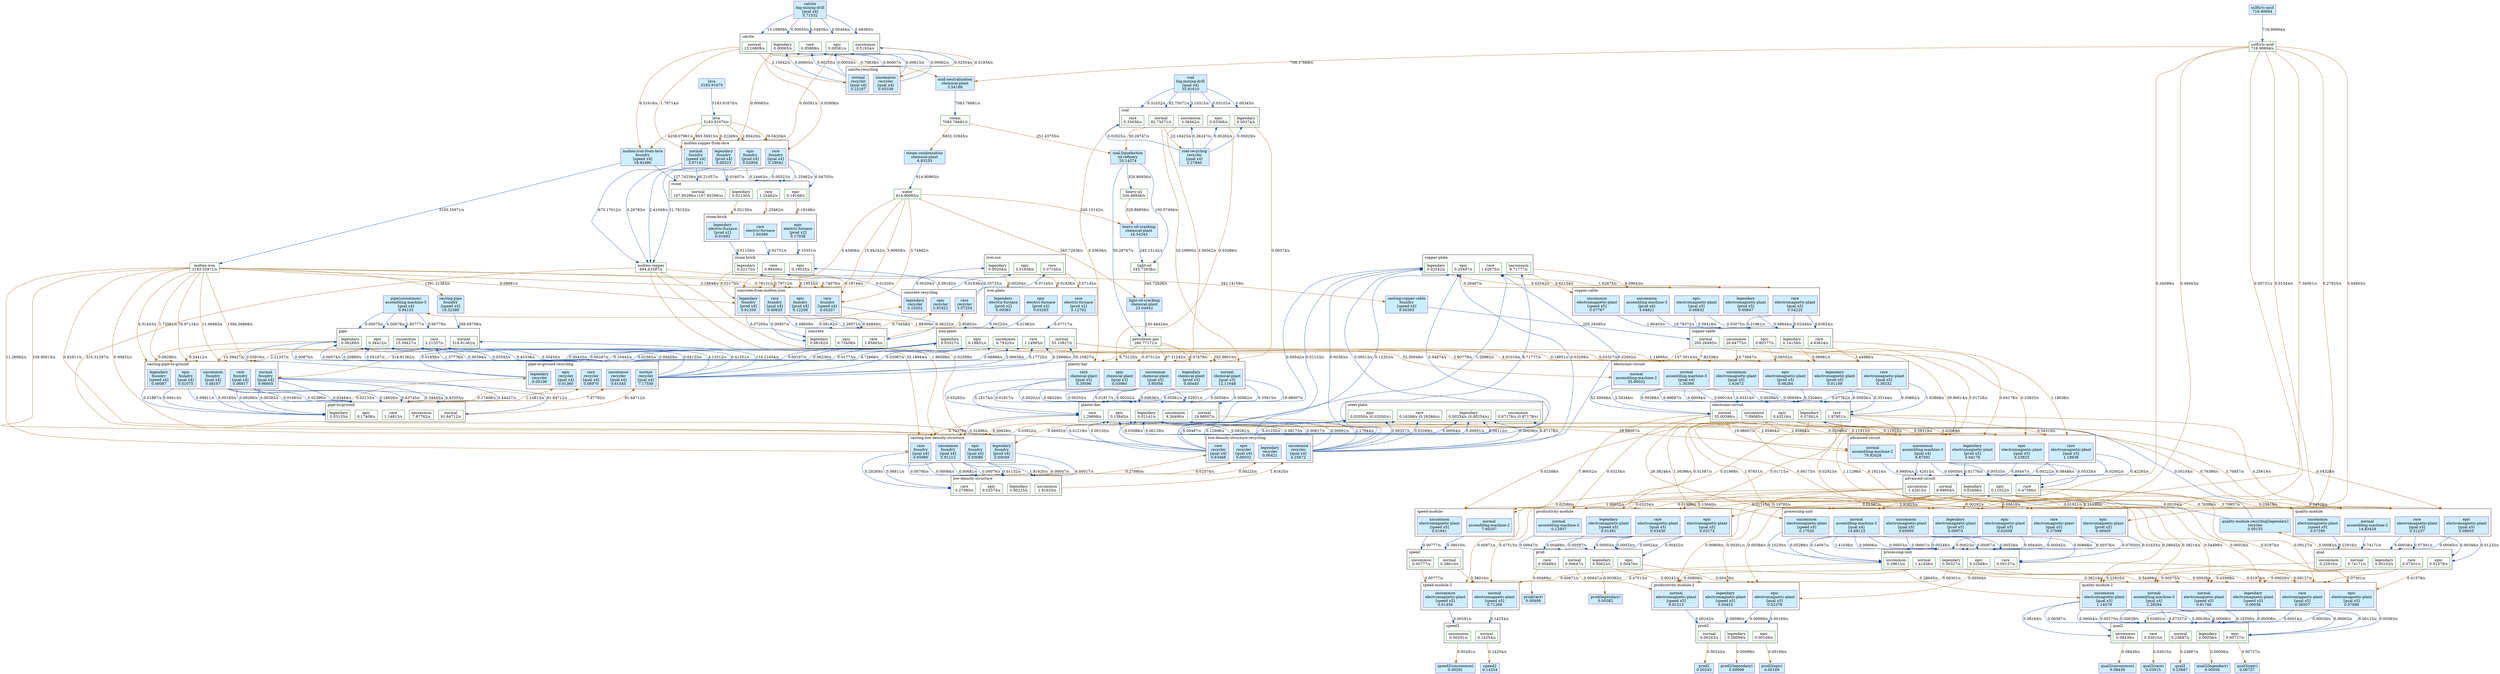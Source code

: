 digraph  {
  layout="dot"
  compound=true
  ranksep=1.0
  0 [shape="box"; style="filled"; color="#842e99"; fillcolor="#cceeff"; label="lava
5183.91670"]
  1 [shape="box"; color="#006400"; label="lava
5183.91670/s"]
  2 [shape="box"; style="filled"; color="#842e99"; fillcolor="#cceeff"; label="sulfuric-acid
716.90694"]
  3 [shape="box"; color="#006400"; label="sulfuric-acid
716.90694/s"]
  4 [shape="box"; style="filled"; color="#842e99"; fillcolor="#cceeff"; label="prod(rare)
0.00489"]
  5 [shape="box"; color="#006400"; label="prod(rare)
0.00489/s"]
  6 [shape="box"; style="filled"; color="#842e99"; fillcolor="#cceeff"; label="prod(legendary)
0.00382"]
  7 [shape="box"; color="#006400"; label="prod(legendary)
0.00623/s"]
  8 [shape="box"; style="filled"; color="#842e99"; fillcolor="#cceeff"; label="speed2
0.14254"]
  9 [shape="box"; color="#006400"; label="speed2
0.14254/s"]
  10 [shape="box"; style="filled"; color="#842e99"; fillcolor="#cceeff"; label="speed2(uncommon)
0.00291"]
  11 [shape="box"; color="#006400"; label="speed2(uncommon)
0.00291/s"]
  12 [shape="box"; style="filled"; color="#842e99"; fillcolor="#cceeff"; label="prod2
0.00243"]
  13 [shape="box"; color="#006400"; label="prod2
0.00243/s"]
  14 [shape="box"; style="filled"; color="#842e99"; fillcolor="#cceeff"; label="prod2(epic)
0.00169"]
  15 [shape="box"; color="#006400"; label="prod2(epic)
0.00169/s"]
  16 [shape="box"; style="filled"; color="#842e99"; fillcolor="#cceeff"; label="prod2(legendary)
0.00099"]
  17 [shape="box"; color="#006400"; label="prod2(legendary)
0.00099/s"]
  18 [shape="box"; style="filled"; color="#842e99"; fillcolor="#cceeff"; label="qual2
0.23687"]
  19 [shape="box"; color="#006400"; label="qual2
0.23687/s"]
  20 [shape="box"; style="filled"; color="#842e99"; fillcolor="#cceeff"; label="qual2(uncommon)
0.08439"]
  21 [shape="box"; color="#006400"; label="qual2(uncommon)
0.08439/s"]
  22 [shape="box"; style="filled"; color="#842e99"; fillcolor="#cceeff"; label="qual2(rare)
0.03015"]
  23 [shape="box"; color="#006400"; label="qual2(rare)
0.03015/s"]
  24 [shape="box"; style="filled"; color="#842e99"; fillcolor="#cceeff"; label="qual2(epic)
0.00727"]
  25 [shape="box"; color="#006400"; label="qual2(epic)
0.00727/s"]
  26 [shape="box"; style="filled"; color="#842e99"; fillcolor="#cceeff"; label="qual2(legendary)
0.00056"]
  27 [shape="box"; color="#006400"; label="qual2(legendary)
0.00056/s"]
  28 [shape="box"; style="filled"; color="#842e99"; fillcolor="#cceeff"; label="calcite
big-mining-drill
[qual x4]
5.71532"]
  29 [shape="box"; color="#006400"; label="calcite
13.16809/s"]
  30 [shape="box"; color="#006400"; label="calcite(uncommon)
0.51934/s"]
  31 [shape="box"; color="#006400"; label="calcite(rare)
0.05808/s"]
  32 [shape="box"; color="#006400"; label="calcite(epic)
0.00581/s"]
  33 [shape="box"; color="#006400"; label="calcite(legendary)
0.00065/s"]
  34 [shape="box"; style="filled"; color="#842e99"; fillcolor="#cceeff"; label="coal
big-mining-drill
[qual x4]
35.91610"]
  35 [shape="box"; color="#006400"; label="coal
82.75071/s"]
  36 [shape="box"; color="#006400"; label="coal(uncommon)
3.36562/s"]
  37 [shape="box"; color="#006400"; label="coal(rare)
0.33656/s"]
  38 [shape="box"; color="#006400"; label="coal(epic)
0.03366/s"]
  39 [shape="box"; color="#006400"; label="coal(legendary)
0.00374/s"]
  40 [shape="box"; style="filled"; color="#842e99"; fillcolor="#cceeff"; label="speed-module
assembling-machine-2
7.60207"]
  41 [shape="box"; color="#006400"; label="speed
0.38010/s"]
  42 [shape="box"; color="#006400"; label="advanced-circuit
9.99004/s"]
  43 [shape="box"; color="#006400"; label="electronic-circuit
55.00396/s"]
  44 [shape="box"; style="filled"; color="#842e99"; fillcolor="#cceeff"; label="productivity-module
assembling-machine-2
0.12937"]
  45 [shape="box"; color="#006400"; label="prod
0.00647/s"]
  46 [shape="box"; style="filled"; color="#842e99"; fillcolor="#cceeff"; label="electronic-circuit
assembling-machine-2
35.00032"]
  47 [shape="box"; color="#006400"; label="iron-plate
55.10827/s"]
  48 [shape="box"; color="#006400"; label="copper-cable
205.28495/s"]
  49 [shape="box"; style="filled"; color="#842e99"; fillcolor="#cceeff"; label="advanced-circuit
assembling-machine-2
79.92028"]
  50 [shape="box"; color="#006400"; label="plastic-bar
19.98007/s"]
  51 [shape="box"; style="filled"; color="#842e99"; fillcolor="#cceeff"; label="quality-module
assembling-machine-2
14.83429"]
  52 [shape="box"; color="#006400"; label="qual
0.74171/s"]
  53 [shape="box"; style="filled"; color="#842e99"; fillcolor="#cceeff"; label="copper-cable(uncommon)
assembling-machine-3
[prod x4]
4.04821"]
  54 [shape="box"; color="#006400"; label="copper-cable(uncommon)
20.64775/s"]
  55 [shape="box"; color="#006400"; label="copper-plate(uncommon)
8.71777/s"]
  56 [shape="box"; style="filled"; color="#842e99"; fillcolor="#cceeff"; label="pipe(uncommon)
assembling-machine-3
[qual x4]
0.94155"]
  57 [shape="box"; color="#006400"; label="pipe(uncommon)
15.39427/s"]
  58 [shape="box"; color="#006400"; label="pipe(rare)
2.21337/s"]
  59 [shape="box"; color="#006400"; label="pipe(epic)
0.34412/s"]
  60 [shape="box"; color="#006400"; label="pipe(legendary)
0.06289/s"]
  61 [shape="box"; color="#006400"; label="iron-plate(uncommon)
6.79325/s"]
  62 [shape="box"; style="filled"; color="#842e99"; fillcolor="#cceeff"; label="electronic-circuit
assembling-machine-3
[qual x4]
1.30390"]
  63 [shape="box"; color="#006400"; label="electronic-circuit(uncommon)
7.09085/s"]
  64 [shape="box"; color="#006400"; label="electronic-circuit(rare)
1.97951/s"]
  65 [shape="box"; color="#006400"; label="electronic-circuit(epic)
0.43216/s"]
  66 [shape="box"; color="#006400"; label="electronic-circuit(legendary)
0.07001/s"]
  67 [shape="box"; style="filled"; color="#842e99"; fillcolor="#cceeff"; label="advanced-circuit(uncommon)
assembling-machine-3
[qual x4]
8.87591"]
  68 [shape="box"; color="#006400"; label="advanced-circuit(uncommon)
1.42015/s"]
  69 [shape="box"; color="#006400"; label="advanced-circuit(rare)
0.47590/s"]
  70 [shape="box"; color="#006400"; label="advanced-circuit(epic)
0.11022/s"]
  71 [shape="box"; color="#006400"; label="advanced-circuit(legendary)
0.02608/s"]
  72 [shape="box"; color="#006400"; label="plastic-bar(uncommon)
9.26490/s"]
  73 [shape="box"; style="filled"; color="#842e99"; fillcolor="#cceeff"; label="quality-module-2
assembling-machine-3
[qual x4]
2.29294"]
  74 [shape="box"; color="#006400"; label="processing-unit
1.41036/s"]
  75 [shape="box"; style="filled"; color="#842e99"; fillcolor="#cceeff"; label="processing-unit
assembling-machine-3
[qual x4]
14.69123"]
  76 [shape="box"; color="#006400"; label="processing-unit(uncommon)
0.29615/s"]
  77 [shape="box"; color="#006400"; label="processing-unit(rare)
0.09127/s"]
  78 [shape="box"; color="#006400"; label="processing-unit(epic)
0.02568/s"]
  79 [shape="box"; color="#006400"; label="processing-unit(legendary)
0.00327/s"]
  80 [shape="box"; style="filled"; color="#842e99"; fillcolor="#cceeff"; label="molten-iron-from-lava
foundry
[speed x4]
18.92480"]
  81 [shape="box"; color="#006400"; label="molten-iron
3193.55971/s"]
  82 [shape="box"; color="#006400"; label="stone
167.95296/s (167.95296/s)"]
  83 [shape="box"; style="filled"; color="#842e99"; fillcolor="#cceeff"; label="molten-copper-from-lava
foundry
[speed x4]
3.97141"]
  84 [shape="box"; color="#006400"; label="molten-copper
694.63597/s"]
  85 [shape="box"; style="filled"; color="#842e99"; fillcolor="#cceeff"; label="casting-pipe
foundry
[speed x4]
19.32380"]
  86 [shape="box"; color="#006400"; label="pipe
318.91362/s"]
  87 [shape="box"; style="filled"; color="#842e99"; fillcolor="#cceeff"; label="casting-pipe-to-ground(legendary)
foundry
[speed x4]
0.00087"]
  88 [shape="box"; color="#006400"; label="pipe-to-ground(legendary)
0.03133/s"]
  89 [shape="box"; style="filled"; color="#842e99"; fillcolor="#cceeff"; label="concrete-from-molten-iron(rare)
foundry
[speed x4]
0.05207"]
  90 [shape="box"; color="#006400"; label="concrete(rare)
2.85803/s"]
  91 [shape="box"; color="#006400"; label="water
614.90965/s"]
  92 [shape="box"; color="#006400"; label="stone-brick(rare)
0.98456/s"]
  93 [shape="box"; style="filled"; color="#842e99"; fillcolor="#cceeff"; label="casting-copper-cable
foundry
[speed x4]
9.50393"]
  94 [shape="box"; style="filled"; color="#842e99"; fillcolor="#cceeff"; label="molten-copper-from-lava(epic)
foundry
[prod x4]
0.02904"]
  95 [shape="box"; color="#006400"; label="stone(epic)
0.19168/s"]
  96 [shape="box"; style="filled"; color="#842e99"; fillcolor="#cceeff"; label="molten-copper-from-lava(legendary)
foundry
[prod x4]
0.00323"]
  97 [shape="box"; color="#006400"; label="stone(legendary)
0.02130/s"]
  98 [shape="box"; style="filled"; color="#842e99"; fillcolor="#cceeff"; label="casting-low-density-structure(legendary)
foundry
[prod x4]
0.00049"]
  99 [shape="box"; color="#006400"; label="low-density-structure(legendary)
0.00225/s"]
  100 [shape="box"; color="#006400"; label="plastic-bar(legendary)
0.02141/s"]
  101 [shape="box"; style="filled"; color="#842e99"; fillcolor="#cceeff"; label="concrete-from-molten-iron(epic)
foundry
[prod x4]
0.12208"]
  102 [shape="box"; color="#006400"; label="concrete(epic)
0.73458/s"]
  103 [shape="box"; color="#006400"; label="stone-brick(epic)
0.19533/s"]
  104 [shape="box"; style="filled"; color="#842e99"; fillcolor="#cceeff"; label="concrete-from-molten-iron(legendary)
foundry
[prod x4]
0.01356"]
  105 [shape="box"; color="#006400"; label="concrete(legendary)
0.08162/s"]
  106 [shape="box"; color="#006400"; label="stone-brick(legendary)
0.02170/s"]
  107 [shape="box"; style="filled"; color="#842e99"; fillcolor="#cceeff"; label="molten-copper-from-lava(rare)
foundry
[qual x4]
0.29042"]
  108 [shape="box"; color="#006400"; label="stone(rare)
1.25462/s"]
  109 [shape="box"; style="filled"; color="#842e99"; fillcolor="#cceeff"; label="casting-pipe-to-ground
foundry
[qual x4]
9.96605"]
  110 [shape="box"; color="#006400"; label="pipe-to-ground
91.84712/s"]
  111 [shape="box"; color="#006400"; label="pipe-to-ground(uncommon)
7.87782/s"]
  112 [shape="box"; color="#006400"; label="pipe-to-ground(rare)
1.14813/s"]
  113 [shape="box"; color="#006400"; label="pipe-to-ground(epic)
0.17408/s"]
  114 [shape="box"; style="filled"; color="#842e99"; fillcolor="#cceeff"; label="casting-pipe-to-ground(uncommon)
foundry
[qual x4]
0.48107"]
  115 [shape="box"; style="filled"; color="#842e99"; fillcolor="#cceeff"; label="casting-pipe-to-ground(rare)
foundry
[qual x4]
0.06917"]
  116 [shape="box"; style="filled"; color="#842e99"; fillcolor="#cceeff"; label="casting-pipe-to-ground(epic)
foundry
[qual x4]
0.01075"]
  117 [shape="box"; style="filled"; color="#842e99"; fillcolor="#cceeff"; label="casting-low-density-structure(uncommon)
foundry
[qual x4]
5.91212"]
  118 [shape="box"; color="#006400"; label="low-density-structure(uncommon)
1.81620/s"]
  119 [shape="box"; color="#006400"; label="low-density-structure(rare)
0.27080/s"]
  120 [shape="box"; color="#006400"; label="low-density-structure(epic)
0.02574/s"]
  121 [shape="box"; style="filled"; color="#842e99"; fillcolor="#cceeff"; label="casting-low-density-structure(rare)
foundry
[qual x4]
0.65980"]
  122 [shape="box"; color="#006400"; label="plastic-bar(rare)
1.29698/s"]
  123 [shape="box"; style="filled"; color="#842e99"; fillcolor="#cceeff"; label="casting-low-density-structure(epic)
foundry
[qual x4]
0.03686"]
  124 [shape="box"; color="#006400"; label="plastic-bar(epic)
0.15845/s"]
  125 [shape="box"; style="filled"; color="#842e99"; fillcolor="#cceeff"; label="concrete-from-molten-iron(rare)
foundry
[qual x4]
0.49820"]
  126 [shape="box"; style="filled"; color="#842e99"; fillcolor="#cceeff"; label="acid-neutralisation
chemical-plant
3.54188"]
  127 [shape="box"; color="#006400"; label="steam
7083.76681/s"]
  128 [shape="box"; style="filled"; color="#842e99"; fillcolor="#cceeff"; label="steam-condensation
chemical-plant
6.83233"]
  129 [shape="box"; style="filled"; color="#842e99"; fillcolor="#cceeff"; label="heavy-oil-cracking
chemical-plant
16.34343"]
  130 [shape="box"; color="#006400"; label="light-oil
345.72636/s"]
  131 [shape="box"; color="#006400"; label="heavy-oil
326.86856/s"]
  132 [shape="box"; style="filled"; color="#842e99"; fillcolor="#cceeff"; label="light-oil-cracking
chemical-plant
23.04842"]
  133 [shape="box"; color="#006400"; label="petroleum-gas
280.77171/s"]
  134 [shape="box"; style="filled"; color="#842e99"; fillcolor="#cceeff"; label="plastic-bar(legendary)
chemical-plant
[prod x3]
0.00440"]
  135 [shape="box"; style="filled"; color="#842e99"; fillcolor="#cceeff"; label="plastic-bar
chemical-plant
[qual x3]
12.11648"]
  136 [shape="box"; style="filled"; color="#842e99"; fillcolor="#cceeff"; label="plastic-bar(uncommon)
chemical-plant
[qual x3]
3.95956"]
  137 [shape="box"; style="filled"; color="#842e99"; fillcolor="#cceeff"; label="plastic-bar(rare)
chemical-plant
[qual x3]
0.39596"]
  138 [shape="box"; style="filled"; color="#842e99"; fillcolor="#cceeff"; label="plastic-bar(epic)
chemical-plant
[qual x3]
0.03960"]
  139 [shape="box"; style="filled"; color="#842e99"; fillcolor="#cceeff"; label="coal-liquefaction
oil-refinery
25.14374"]
  140 [shape="box"; style="filled"; color="#842e99"; fillcolor="#cceeff"; label="stone-brick(rare)
electric-furnace
1.00369"]
  141 [shape="box"; style="filled"; color="#842e99"; fillcolor="#cceeff"; label="iron-plate(rare)
electric-furnace
[prod x2]
0.12702"]
  142 [shape="box"; color="#006400"; label="iron-plate(rare)
1.14995/s"]
  143 [shape="box"; color="#006400"; label="iron-ore(rare)
0.07145/s"]
  144 [shape="box"; style="filled"; color="#842e99"; fillcolor="#cceeff"; label="iron-plate(epic)
electric-furnace
[prod x2]
0.03265"]
  145 [shape="box"; color="#006400"; label="iron-plate(epic)
0.18851/s"]
  146 [shape="box"; color="#006400"; label="iron-ore(epic)
0.01836/s"]
  147 [shape="box"; style="filled"; color="#842e99"; fillcolor="#cceeff"; label="iron-plate(legendary)
electric-furnace
[prod x2]
0.00363"]
  148 [shape="box"; color="#006400"; label="iron-plate(legendary)
0.03327/s"]
  149 [shape="box"; color="#006400"; label="iron-ore(legendary)
0.00204/s"]
  150 [shape="box"; style="filled"; color="#842e99"; fillcolor="#cceeff"; label="stone-brick(epic)
electric-furnace
[prod x2]
0.17038"]
  151 [shape="box"; style="filled"; color="#842e99"; fillcolor="#cceeff"; label="stone-brick(legendary)
electric-furnace
[prod x2]
0.01893"]
  152 [shape="box"; style="filled"; color="#842e99"; fillcolor="#cceeff"; label="pipe-to-ground-recycling(legendary)
recycler
0.00196"]
  153 [shape="box"; style="filled"; color="#842e99"; fillcolor="#cceeff"; label="concrete-recycling(rare)
recycler
3.57254"]
  154 [shape="box"; style="filled"; color="#842e99"; fillcolor="#cceeff"; label="concrete-recycling(epic)
recycler
0.91822"]
  155 [shape="box"; style="filled"; color="#842e99"; fillcolor="#cceeff"; label="concrete-recycling(legendary)
recycler
0.10202"]
  156 [shape="box"; style="filled"; color="#842e99"; fillcolor="#cceeff"; label="low-density-structure-recycling(legendary)
recycler
0.00421"]
  157 [shape="box"; color="#006400"; label="steel-plate(legendary)
0.00254/s (0.00254/s)"]
  158 [shape="box"; color="#006400"; label="copper-plate(legendary)
0.02542/s"]
  159 [shape="box"; style="filled"; color="#842e99"; fillcolor="#cceeff"; label="quality-module-recycling(legendary)
recycler
0.00155"]
  160 [shape="box"; color="#006400"; label="qual(legendary)
0.00103/s"]
  161 [shape="box"; style="filled"; color="#842e99"; fillcolor="#cceeff"; label="pipe-to-ground-recycling
recycler
[qual x4]
7.17556"]
  162 [shape="box"; style="filled"; color="#842e99"; fillcolor="#cceeff"; label="pipe-to-ground-recycling(uncommon)
recycler
[qual x4]
0.61545"]
  163 [shape="box"; style="filled"; color="#842e99"; fillcolor="#cceeff"; label="pipe-to-ground-recycling(rare)
recycler
[qual x4]
0.08970"]
  164 [shape="box"; style="filled"; color="#842e99"; fillcolor="#cceeff"; label="pipe-to-ground-recycling(epic)
recycler
[qual x4]
0.01360"]
  165 [shape="box"; style="filled"; color="#842e99"; fillcolor="#cceeff"; label="low-density-structure-recycling(uncommon)
recycler
[qual x4]
4.25672"]
  166 [shape="box"; color="#006400"; label="steel-plate(uncommon)
0.87178/s (0.87178/s)"]
  167 [shape="box"; color="#006400"; label="steel-plate(rare)
0.16268/s (0.16268/s)"]
  168 [shape="box"; color="#006400"; label="copper-plate(rare)
1.62675/s"]
  169 [shape="box"; color="#006400"; label="steel-plate(epic)
0.02050/s (0.02050/s)"]
  170 [shape="box"; color="#006400"; label="copper-plate(epic)
0.20497/s"]
  171 [shape="box"; style="filled"; color="#842e99"; fillcolor="#cceeff"; label="low-density-structure-recycling(rare)
recycler
[qual x4]
0.63468"]
  172 [shape="box"; style="filled"; color="#842e99"; fillcolor="#cceeff"; label="low-density-structure-recycling(epic)
recycler
[qual x4]
0.06032"]
  173 [shape="box"; style="filled"; color="#842e99"; fillcolor="#cceeff"; label="coal-recycling
recycler
[qual x4]
2.27840"]
  174 [shape="box"; style="filled"; color="#842e99"; fillcolor="#cceeff"; label="calcite-recycling
recycler
[qual x4]
0.22167"]
  175 [shape="box"; style="filled"; color="#842e99"; fillcolor="#cceeff"; label="calcite-recycling(uncommon)
recycler
[qual x4]
0.05339"]
  176 [shape="box"; style="filled"; color="#842e99"; fillcolor="#cceeff"; label="speed-module(uncommon)
electromagnetic-plant
[speed x5]
0.01941"]
  177 [shape="box"; color="#006400"; label="speed(uncommon)
0.00777/s"]
  178 [shape="box"; style="filled"; color="#842e99"; fillcolor="#cceeff"; label="speed-module-2
electromagnetic-plant
[speed x5]
0.71269"]
  179 [shape="box"; style="filled"; color="#842e99"; fillcolor="#cceeff"; label="speed-module-2(uncommon)
electromagnetic-plant
[speed x5]
0.01456"]
  180 [shape="box"; style="filled"; color="#842e99"; fillcolor="#cceeff"; label="productivity-module(legendary)
electromagnetic-plant
[speed x5]
0.01491"]
  181 [shape="box"; style="filled"; color="#842e99"; fillcolor="#cceeff"; label="productivity-module-2
electromagnetic-plant
[speed x5]
0.01213"]
  182 [shape="box"; style="filled"; color="#842e99"; fillcolor="#cceeff"; label="productivity-module-2(legendary)
electromagnetic-plant
[speed x5]
0.00452"]
  183 [shape="box"; style="filled"; color="#842e99"; fillcolor="#cceeff"; label="copper-cable(uncommon)
electromagnetic-plant
[speed x5]
0.07767"]
  184 [shape="box"; style="filled"; color="#842e99"; fillcolor="#cceeff"; label="quality-module(uncommon)
electromagnetic-plant
[speed x5]
0.57290"]
  185 [shape="box"; color="#006400"; label="qual(uncommon)
0.22916/s"]
  186 [shape="box"; style="filled"; color="#842e99"; fillcolor="#cceeff"; label="quality-module-2
electromagnetic-plant
[speed x5]
0.81748"]
  187 [shape="box"; style="filled"; color="#842e99"; fillcolor="#cceeff"; label="quality-module-2(legendary)
electromagnetic-plant
[speed x5]
0.00038"]
  188 [shape="box"; style="filled"; color="#842e99"; fillcolor="#cceeff"; label="processing-unit(uncommon)
electromagnetic-plant
[speed x5]
0.17050"]
  189 [shape="box"; style="filled"; color="#842e99"; fillcolor="#cceeff"; label="electronic-circuit(epic)
electromagnetic-plant
[prod x5]
0.06284"]
  190 [shape="box"; color="#006400"; label="copper-cable(epic)
0.80377/s"]
  191 [shape="box"; style="filled"; color="#842e99"; fillcolor="#cceeff"; label="electronic-circuit(legendary)
electromagnetic-plant
[prod x5]
0.01109"]
  192 [shape="box"; color="#006400"; label="copper-cable(legendary)
0.14159/s"]
  193 [shape="box"; style="filled"; color="#842e99"; fillcolor="#cceeff"; label="copper-cable(legendary)
electromagnetic-plant
[prod x5]
0.00847"]
  194 [shape="box"; style="filled"; color="#842e99"; fillcolor="#cceeff"; label="advanced-circuit(legendary)
electromagnetic-plant
[prod x5]
0.04178"]
  195 [shape="box"; style="filled"; color="#842e99"; fillcolor="#cceeff"; label="processing-unit(epic)
electromagnetic-plant
[prod x5]
0.06405"]
  196 [shape="box"; style="filled"; color="#842e99"; fillcolor="#cceeff"; label="processing-unit(legendary)
electromagnetic-plant
[prod x5]
0.00974"]
  197 [shape="box"; style="filled"; color="#842e99"; fillcolor="#cceeff"; label="productivity-module(rare)
electromagnetic-plant
[qual x5]
0.03430"]
  198 [shape="box"; color="#006400"; label="prod(epic)
0.00476/s"]
  199 [shape="box"; style="filled"; color="#842e99"; fillcolor="#cceeff"; label="productivity-module(epic)
electromagnetic-plant
[qual x5]
0.03174"]
  200 [shape="box"; style="filled"; color="#842e99"; fillcolor="#cceeff"; label="productivity-module-2(epic)
electromagnetic-plant
[qual x5]
0.02378"]
  201 [shape="box"; style="filled"; color="#842e99"; fillcolor="#cceeff"; label="electronic-circuit(uncommon)
electromagnetic-plant
[qual x5]
1.63672"]
  202 [shape="box"; style="filled"; color="#842e99"; fillcolor="#cceeff"; label="electronic-circuit(rare)
electromagnetic-plant
[qual x5]
0.38332"]
  203 [shape="box"; color="#006400"; label="copper-cable(rare)
4.63624/s"]
  204 [shape="box"; style="filled"; color="#842e99"; fillcolor="#cceeff"; label="copper-cable(rare)
electromagnetic-plant
[qual x5]
0.54225"]
  205 [shape="box"; style="filled"; color="#842e99"; fillcolor="#cceeff"; label="copper-cable(epic)
electromagnetic-plant
[qual x5]
0.06832"]
  206 [shape="box"; style="filled"; color="#842e99"; fillcolor="#cceeff"; label="advanced-circuit(rare)
electromagnetic-plant
[qual x5]
1.18638"]
  207 [shape="box"; style="filled"; color="#842e99"; fillcolor="#cceeff"; label="advanced-circuit(epic)
electromagnetic-plant
[qual x5]
0.23825"]
  208 [shape="box"; style="filled"; color="#842e99"; fillcolor="#cceeff"; label="quality-module(rare)
electromagnetic-plant
[qual x5]
0.51237"]
  209 [shape="box"; color="#006400"; label="qual(rare)
0.07301/s"]
  210 [shape="box"; color="#006400"; label="qual(epic)
0.01579/s"]
  211 [shape="box"; style="filled"; color="#842e99"; fillcolor="#cceeff"; label="quality-module(epic)
electromagnetic-plant
[qual x5]
0.08655"]
  212 [shape="box"; style="filled"; color="#842e99"; fillcolor="#cceeff"; label="quality-module-2(uncommon)
electromagnetic-plant
[qual x5]
1.14579"]
  213 [shape="box"; style="filled"; color="#842e99"; fillcolor="#cceeff"; label="quality-module-2(rare)
electromagnetic-plant
[qual x5]
0.36507"]
  214 [shape="box"; style="filled"; color="#842e99"; fillcolor="#cceeff"; label="quality-module-2(epic)
electromagnetic-plant
[qual x5]
0.07896"]
  215 [shape="box"; style="filled"; color="#842e99"; fillcolor="#cceeff"; label="processing-unit(uncommon)
electromagnetic-plant
[qual x5]
0.65950"]
  216 [shape="box"; style="filled"; color="#842e99"; fillcolor="#cceeff"; label="processing-unit(rare)
electromagnetic-plant
[qual x5]
0.37099"]
  217 [shape="box"; style="filled"; color="#842e99"; fillcolor="#cceeff"; label="processing-unit(epic)
electromagnetic-plant
[qual x5]
0.02058"]
  0 -> 1 [color="#0f4699"; label="5183.91670/s"]
  1 -> 80 [color="#99620f"; label="4258.07961/s"]
  1 -> 83 [color="#99620f"; label="893.56815/s"; lhead="cluster_recipe_molten_copper_from_lava"]
  1 -> 94 [color="#99620f"; label="2.90420/s"; lhead="cluster_recipe_molten_copper_from_lava"]
  1 -> 96 [color="#99620f"; label="0.32269/s"; lhead="cluster_recipe_molten_copper_from_lava"]
  1 -> 107 [color="#99620f"; label="29.04204/s"; lhead="cluster_recipe_molten_copper_from_lava"]
  2 -> 3 [color="#0f4699"; label="716.90694/s"]
  3 -> 75 [color="#99620f"; label="7.34561/s"; lhead="cluster_recipe_processing_unit"]
  3 -> 126 [color="#99620f"; label="708.37668/s"]
  3 -> 188 [color="#99620f"; label="0.34099/s"; lhead="cluster_recipe_processing_unit"]
  3 -> 195 [color="#99620f"; label="0.04803/s"; lhead="cluster_recipe_processing_unit"]
  3 -> 196 [color="#99620f"; label="0.00731/s"; lhead="cluster_recipe_processing_unit"]
  3 -> 215 [color="#99620f"; label="0.49463/s"; lhead="cluster_recipe_processing_unit"]
  3 -> 216 [color="#99620f"; label="0.27825/s"; lhead="cluster_recipe_processing_unit"]
  3 -> 217 [color="#99620f"; label="0.01544/s"; lhead="cluster_recipe_processing_unit"]
  5 -> 4 [color="#99620f"; label="0.00489/s"; ltail="cluster_item_productivity_module"]
  7 -> 6 [color="#99620f"; label="0.00382/s"; ltail="cluster_item_productivity_module"]
  7 -> 182 [color="#99620f"; label="0.00241/s"; ltail="cluster_item_productivity_module"; lhead="cluster_recipe_productivity_module_2"]
  9 -> 8 [color="#99620f"; label="0.14254/s"; ltail="cluster_item_speed_module_2"]
  11 -> 10 [color="#99620f"; label="0.00291/s"; ltail="cluster_item_speed_module_2"]
  13 -> 12 [color="#99620f"; label="0.00243/s"; ltail="cluster_item_productivity_module_2"]
  15 -> 14 [color="#99620f"; label="0.00169/s"; ltail="cluster_item_productivity_module_2"]
  17 -> 16 [color="#99620f"; label="0.00099/s"; ltail="cluster_item_productivity_module_2"]
  19 -> 18 [color="#99620f"; label="0.23687/s"; ltail="cluster_item_quality_module_2"]
  21 -> 20 [color="#99620f"; label="0.08439/s"; ltail="cluster_item_quality_module_2"]
  23 -> 22 [color="#99620f"; label="0.03015/s"; ltail="cluster_item_quality_module_2"]
  25 -> 24 [color="#99620f"; label="0.00727/s"; ltail="cluster_item_quality_module_2"]
  27 -> 26 [color="#99620f"; label="0.00056/s"; ltail="cluster_item_quality_module_2"]
  28 -> 29 [color="#0f4699"; label="13.16809/s"; lhead="cluster_item_calcite"]
  28 -> 30 [color="#0f4699"; label="0.49380/s"; lhead="cluster_item_calcite"]
  28 -> 31 [color="#0f4699"; label="0.04938/s"; lhead="cluster_item_calcite"]
  28 -> 32 [color="#0f4699"; label="0.00494/s"; lhead="cluster_item_calcite"]
  28 -> 33 [color="#0f4699"; label="0.00055/s"; lhead="cluster_item_calcite"]
  29 -> 80 [color="#99620f"; label="8.51616/s"; ltail="cluster_item_calcite"]
  29 -> 83 [color="#99620f"; label="1.78714/s"; ltail="cluster_item_calcite"; lhead="cluster_recipe_molten_copper_from_lava"]
  29 -> 126 [color="#99620f"; label="0.70838/s"; ltail="cluster_item_calcite"]
  174 -> 29 [color="#99620f"; label="2.15642/s"; ltail="cluster_recipe_calcite_recycling"; lhead="cluster_item_calcite"; dir=back]
  175 -> 30 [color="#99620f"; label="0.51934/s"; ltail="cluster_recipe_calcite_recycling"; lhead="cluster_item_calcite"; dir=back]
  31 -> 107 [color="#99620f"; label="0.05808/s"; ltail="cluster_item_calcite"; lhead="cluster_recipe_molten_copper_from_lava"]
  32 -> 94 [color="#99620f"; label="0.00581/s"; ltail="cluster_item_calcite"; lhead="cluster_recipe_molten_copper_from_lava"]
  33 -> 96 [color="#99620f"; label="0.00065/s"; ltail="cluster_item_calcite"; lhead="cluster_recipe_molten_copper_from_lava"]
  34 -> 35 [color="#0f4699"; label="82.75071/s"; lhead="cluster_item_coal"]
  34 -> 36 [color="#0f4699"; label="3.10315/s"; lhead="cluster_item_coal"]
  34 -> 37 [color="#0f4699"; label="0.31032/s"; lhead="cluster_item_coal"]
  34 -> 38 [color="#0f4699"; label="0.03103/s"; lhead="cluster_item_coal"]
  34 -> 39 [color="#0f4699"; label="0.00345/s"; lhead="cluster_item_coal"]
  35 -> 135 [color="#99620f"; label="10.29900/s"; ltail="cluster_item_coal"; lhead="cluster_recipe_plastic_bar"]
  35 -> 139 [color="#99620f"; label="50.28747/s"; ltail="cluster_item_coal"]
  173 -> 35 [color="#99620f"; label="22.16423/s"; dir=back; lhead="cluster_item_coal"]
  36 -> 136 [color="#99620f"; label="3.36562/s"; ltail="cluster_item_coal"; lhead="cluster_recipe_plastic_bar"]
  37 -> 137 [color="#99620f"; label="0.33656/s"; ltail="cluster_item_coal"; lhead="cluster_recipe_plastic_bar"]
  38 -> 138 [color="#99620f"; label="0.03366/s"; ltail="cluster_item_coal"; lhead="cluster_recipe_plastic_bar"]
  39 -> 134 [color="#99620f"; label="0.00374/s"; ltail="cluster_item_coal"; lhead="cluster_recipe_plastic_bar"]
  40 -> 41 [color="#0f4699"; label="0.38010/s"; lhead="cluster_item_speed_module"; ltail="cluster_recipe_speed_module"]
  41 -> 178 [color="#99620f"; label="0.38010/s"; ltail="cluster_item_speed_module"; lhead="cluster_recipe_speed_module_2"]
  42 -> 40 [color="#99620f"; label="1.90052/s"; ltail="cluster_item_advanced_circuit"; lhead="cluster_recipe_speed_module"]
  42 -> 44 [color="#99620f"; label="0.03234/s"; ltail="cluster_item_advanced_circuit"; lhead="cluster_recipe_productivity_module"]
  42 -> 51 [color="#99620f"; label="3.70857/s"; ltail="cluster_item_advanced_circuit"; lhead="cluster_recipe_quality_module"]
  42 -> 73 [color="#99620f"; label="0.38216/s"; ltail="cluster_item_advanced_circuit"; lhead="cluster_recipe_quality_module_2"]
  42 -> 75 [color="#99620f"; label="2.93825/s"; ltail="cluster_item_advanced_circuit"; lhead="cluster_recipe_processing_unit"]
  42 -> 178 [color="#99620f"; label="0.47513/s"; ltail="cluster_item_advanced_circuit"; lhead="cluster_recipe_speed_module_2"]
  42 -> 181 [color="#99620f"; label="0.00809/s"; ltail="cluster_item_advanced_circuit"; lhead="cluster_recipe_productivity_module_2"]
  42 -> 186 [color="#99620f"; label="0.54499/s"; ltail="cluster_item_advanced_circuit"; lhead="cluster_recipe_quality_module_2"]
  43 -> 40 [color="#99620f"; label="1.90052/s"; ltail="cluster_item_electronic_circuit"; lhead="cluster_recipe_speed_module"]
  43 -> 44 [color="#99620f"; label="0.03234/s"; ltail="cluster_item_electronic_circuit"; lhead="cluster_recipe_productivity_module"]
  43 -> 49 [color="#99620f"; label="19.98007/s"; ltail="cluster_item_electronic_circuit"; lhead="cluster_recipe_advanced_circuit"]
  43 -> 51 [color="#99620f"; label="3.70857/s"; ltail="cluster_item_electronic_circuit"; lhead="cluster_recipe_quality_module"]
  43 -> 75 [color="#99620f"; label="29.38246/s"; ltail="cluster_item_electronic_circuit"; lhead="cluster_recipe_processing_unit"]
  44 -> 45 [color="#0f4699"; label="0.00647/s"; lhead="cluster_item_productivity_module"; ltail="cluster_recipe_productivity_module"]
  45 -> 181 [color="#99620f"; label="0.00647/s"; ltail="cluster_item_productivity_module"; lhead="cluster_recipe_productivity_module_2"]
  46 -> 43 [color="#0f4699"; label="52.50048/s"; lhead="cluster_item_electronic_circuit"; ltail="cluster_recipe_electronic_circuit"]
  47 -> 46 [color="#99620f"; label="52.50048/s"; ltail="cluster_item_iron_plate"; lhead="cluster_recipe_electronic_circuit"]
  47 -> 62 [color="#99620f"; label="2.60779/s"; ltail="cluster_item_iron_plate"; lhead="cluster_recipe_electronic_circuit"]
  48 -> 46 [color="#99620f"; label="157.50143/s"; ltail="cluster_item_copper_cable"; lhead="cluster_recipe_electronic_circuit"]
  48 -> 49 [color="#99620f"; label="39.96014/s"; ltail="cluster_item_copper_cable"; lhead="cluster_recipe_advanced_circuit"]
  48 -> 62 [color="#99620f"; label="7.82338/s"; ltail="cluster_item_copper_cable"; lhead="cluster_recipe_electronic_circuit"]
  49 -> 42 [color="#0f4699"; label="9.99004/s"; lhead="cluster_item_advanced_circuit"; ltail="cluster_recipe_advanced_circuit"]
  50 -> 49 [color="#99620f"; label="19.98007/s"; ltail="cluster_item_plastic_bar"; lhead="cluster_recipe_advanced_circuit"]
  51 -> 52 [color="#0f4699"; label="0.74171/s"; lhead="cluster_item_quality_module"; ltail="cluster_recipe_quality_module"]
  52 -> 73 [color="#99620f"; label="0.30573/s"; ltail="cluster_item_quality_module"; lhead="cluster_recipe_quality_module_2"]
  52 -> 186 [color="#99620f"; label="0.43599/s"; ltail="cluster_item_quality_module"; lhead="cluster_recipe_quality_module_2"]
  53 -> 54 [color="#0f4699"; label="18.78372/s"; lhead="cluster_item_copper_cable"; ltail="cluster_recipe_copper_cable"]
  54 -> 67 [color="#99620f"; label="5.91728/s"; ltail="cluster_item_copper_cable"; lhead="cluster_recipe_advanced_circuit"]
  54 -> 201 [color="#99620f"; label="14.73047/s"; ltail="cluster_item_copper_cable"; lhead="cluster_recipe_electronic_circuit"]
  55 -> 53 [color="#99620f"; label="8.09643/s"; ltail="cluster_item_copper_plate"; lhead="cluster_recipe_copper_cable"]
  55 -> 183 [color="#99620f"; label="0.62134/s"; ltail="cluster_item_copper_plate"; lhead="cluster_recipe_copper_cable"]
  56 -> 57 [color="#0f4699"; label="1.80777/s"; lhead="cluster_item_pipe"]
  56 -> 58 [color="#0f4699"; label="0.06779/s"; lhead="cluster_item_pipe"]
  56 -> 59 [color="#0f4699"; label="0.00678/s"; lhead="cluster_item_pipe"]
  56 -> 60 [color="#0f4699"; label="0.00075/s"; lhead="cluster_item_pipe"]
  57 -> 114 [color="#99620f"; label="15.39427/s"; ltail="cluster_item_pipe"; lhead="cluster_recipe_casting_pipe_to_ground"]
  58 -> 115 [color="#99620f"; label="2.21337/s"; ltail="cluster_item_pipe"; lhead="cluster_recipe_casting_pipe_to_ground"]
  59 -> 116 [color="#99620f"; label="0.34412/s"; ltail="cluster_item_pipe"; lhead="cluster_recipe_casting_pipe_to_ground"]
  60 -> 87 [color="#99620f"; label="0.06289/s"; ltail="cluster_item_pipe"; lhead="cluster_recipe_casting_pipe_to_ground"]
  61 -> 56 [color="#99620f"; label="1.88309/s"; ltail="cluster_item_iron_plate"]
  61 -> 201 [color="#99620f"; label="4.91016/s"; ltail="cluster_item_iron_plate"; lhead="cluster_recipe_electronic_circuit"]
  62 -> 43 [color="#0f4699"; label="2.50348/s"; lhead="cluster_item_electronic_circuit"; ltail="cluster_recipe_electronic_circuit"]
  62 -> 63 [color="#0f4699"; label="0.09388/s"; lhead="cluster_item_electronic_circuit"; ltail="cluster_recipe_electronic_circuit"]
  62 -> 64 [color="#0f4699"; label="0.00939/s"; lhead="cluster_item_electronic_circuit"; ltail="cluster_recipe_electronic_circuit"]
  62 -> 65 [color="#0f4699"; label="0.00094/s"; lhead="cluster_item_electronic_circuit"; ltail="cluster_recipe_electronic_circuit"]
  62 -> 66 [color="#0f4699"; label="0.00010/s"; lhead="cluster_item_electronic_circuit"; ltail="cluster_recipe_electronic_circuit"]
  63 -> 67 [color="#99620f"; label="2.95864/s"; ltail="cluster_item_electronic_circuit"; lhead="cluster_recipe_advanced_circuit"]
  63 -> 176 [color="#99620f"; label="0.02588/s"; ltail="cluster_item_electronic_circuit"; lhead="cluster_recipe_speed_module"]
  63 -> 184 [color="#99620f"; label="0.76386/s"; ltail="cluster_item_electronic_circuit"; lhead="cluster_recipe_quality_module"]
  63 -> 188 [color="#99620f"; label="1.36396/s"; ltail="cluster_item_electronic_circuit"; lhead="cluster_recipe_processing_unit"]
  63 -> 215 [color="#99620f"; label="1.97851/s"; ltail="cluster_item_electronic_circuit"; lhead="cluster_recipe_processing_unit"]
  64 -> 197 [color="#99620f"; label="0.01715/s"; ltail="cluster_item_electronic_circuit"; lhead="cluster_recipe_productivity_module"]
  64 -> 206 [color="#99620f"; label="0.59319/s"; ltail="cluster_item_electronic_circuit"; lhead="cluster_recipe_advanced_circuit"]
  64 -> 208 [color="#99620f"; label="0.25619/s"; ltail="cluster_item_electronic_circuit"; lhead="cluster_recipe_quality_module"]
  64 -> 216 [color="#99620f"; label="1.11298/s"; ltail="cluster_item_electronic_circuit"; lhead="cluster_recipe_processing_unit"]
  65 -> 195 [color="#99620f"; label="0.19214/s"; ltail="cluster_item_electronic_circuit"; lhead="cluster_recipe_processing_unit"]
  65 -> 199 [color="#99620f"; label="0.01587/s"; ltail="cluster_item_electronic_circuit"; lhead="cluster_recipe_productivity_module"]
  65 -> 207 [color="#99620f"; label="0.11913/s"; ltail="cluster_item_electronic_circuit"; lhead="cluster_recipe_advanced_circuit"]
  65 -> 211 [color="#99620f"; label="0.04328/s"; ltail="cluster_item_electronic_circuit"; lhead="cluster_recipe_quality_module"]
  65 -> 217 [color="#99620f"; label="0.06175/s"; ltail="cluster_item_electronic_circuit"; lhead="cluster_recipe_processing_unit"]
  66 -> 180 [color="#99620f"; label="0.01989/s"; ltail="cluster_item_electronic_circuit"; lhead="cluster_recipe_productivity_module"]
  66 -> 194 [color="#99620f"; label="0.02089/s"; ltail="cluster_item_electronic_circuit"; lhead="cluster_recipe_advanced_circuit"]
  66 -> 196 [color="#99620f"; label="0.02923/s"; ltail="cluster_item_electronic_circuit"; lhead="cluster_recipe_processing_unit"]
  67 -> 68 [color="#0f4699"; label="1.42015/s"; lhead="cluster_item_advanced_circuit"; ltail="cluster_recipe_advanced_circuit"]
  67 -> 69 [color="#0f4699"; label="0.05326/s"; lhead="cluster_item_advanced_circuit"; ltail="cluster_recipe_advanced_circuit"]
  67 -> 70 [color="#0f4699"; label="0.00533/s"; lhead="cluster_item_advanced_circuit"; ltail="cluster_recipe_advanced_circuit"]
  67 -> 71 [color="#0f4699"; label="0.00059/s"; lhead="cluster_item_advanced_circuit"; ltail="cluster_recipe_advanced_circuit"]
  68 -> 176 [color="#99620f"; label="0.02588/s"; ltail="cluster_item_advanced_circuit"; lhead="cluster_recipe_speed_module"]
  68 -> 179 [color="#99620f"; label="0.00971/s"; ltail="cluster_item_advanced_circuit"; lhead="cluster_recipe_speed_module_2"]
  68 -> 184 [color="#99620f"; label="0.76386/s"; ltail="cluster_item_advanced_circuit"; lhead="cluster_recipe_quality_module"]
  68 -> 188 [color="#99620f"; label="0.13640/s"; ltail="cluster_item_advanced_circuit"; lhead="cluster_recipe_processing_unit"]
  68 -> 212 [color="#99620f"; label="0.28645/s"; ltail="cluster_item_advanced_circuit"; lhead="cluster_recipe_quality_module_2"]
  68 -> 215 [color="#99620f"; label="0.19785/s"; ltail="cluster_item_advanced_circuit"; lhead="cluster_recipe_processing_unit"]
  69 -> 197 [color="#99620f"; label="0.01715/s"; ltail="cluster_item_advanced_circuit"; lhead="cluster_recipe_productivity_module"]
  69 -> 208 [color="#99620f"; label="0.25619/s"; ltail="cluster_item_advanced_circuit"; lhead="cluster_recipe_quality_module"]
  69 -> 213 [color="#99620f"; label="0.09127/s"; ltail="cluster_item_advanced_circuit"; lhead="cluster_recipe_quality_module_2"]
  69 -> 216 [color="#99620f"; label="0.11130/s"; ltail="cluster_item_advanced_circuit"; lhead="cluster_recipe_processing_unit"]
  70 -> 195 [color="#99620f"; label="0.01921/s"; ltail="cluster_item_advanced_circuit"; lhead="cluster_recipe_processing_unit"]
  70 -> 199 [color="#99620f"; label="0.01587/s"; ltail="cluster_item_advanced_circuit"; lhead="cluster_recipe_productivity_module"]
  70 -> 200 [color="#99620f"; label="0.00594/s"; ltail="cluster_item_advanced_circuit"; lhead="cluster_recipe_productivity_module_2"]
  70 -> 211 [color="#99620f"; label="0.04328/s"; ltail="cluster_item_advanced_circuit"; lhead="cluster_recipe_quality_module"]
  70 -> 214 [color="#99620f"; label="0.01974/s"; ltail="cluster_item_advanced_circuit"; lhead="cluster_recipe_quality_module_2"]
  70 -> 217 [color="#99620f"; label="0.00618/s"; ltail="cluster_item_advanced_circuit"; lhead="cluster_recipe_processing_unit"]
  71 -> 180 [color="#99620f"; label="0.01989/s"; ltail="cluster_item_advanced_circuit"; lhead="cluster_recipe_productivity_module"]
  71 -> 182 [color="#99620f"; label="0.00301/s"; ltail="cluster_item_advanced_circuit"; lhead="cluster_recipe_productivity_module_2"]
  71 -> 187 [color="#99620f"; label="0.00026/s"; ltail="cluster_item_advanced_circuit"; lhead="cluster_recipe_quality_module_2"]
  71 -> 196 [color="#99620f"; label="0.00292/s"; ltail="cluster_item_advanced_circuit"; lhead="cluster_recipe_processing_unit"]
  72 -> 67 [color="#99620f"; label="2.95864/s"; ltail="cluster_item_plastic_bar"; lhead="cluster_recipe_advanced_circuit"]
  72 -> 117 [color="#99620f"; label="6.30626/s"; ltail="cluster_item_plastic_bar"; lhead="cluster_recipe_casting_low_density_structure"]
  73 -> 19 [color="#0f4699"; label="0.07337/s"; lhead="cluster_item_quality_module_2"; ltail="cluster_recipe_quality_module_2"]
  73 -> 21 [color="#0f4699"; label="0.00275/s"; lhead="cluster_item_quality_module_2"; ltail="cluster_recipe_quality_module_2"]
  73 -> 23 [color="#0f4699"; label="0.00028/s"; lhead="cluster_item_quality_module_2"; ltail="cluster_recipe_quality_module_2"]
  73 -> 25 [color="#0f4699"; label="0.00003/s"; lhead="cluster_item_quality_module_2"; ltail="cluster_recipe_quality_module_2"]
  73 -> 27 [color="#0f4699"; label="0.00000/s"; lhead="cluster_item_quality_module_2"; ltail="cluster_recipe_quality_module_2"]
  74 -> 73 [color="#99620f"; label="0.38216/s"; ltail="cluster_item_processing_unit"; lhead="cluster_recipe_quality_module_2"]
  74 -> 178 [color="#99620f"; label="0.47513/s"; ltail="cluster_item_processing_unit"; lhead="cluster_recipe_speed_module_2"]
  74 -> 181 [color="#99620f"; label="0.00809/s"; ltail="cluster_item_processing_unit"; lhead="cluster_recipe_productivity_module_2"]
  74 -> 186 [color="#99620f"; label="0.54499/s"; ltail="cluster_item_processing_unit"; lhead="cluster_recipe_quality_module_2"]
  75 -> 74 [color="#0f4699"; label="1.41036/s"; lhead="cluster_item_processing_unit"; ltail="cluster_recipe_processing_unit"]
  75 -> 76 [color="#0f4699"; label="0.05289/s"; lhead="cluster_item_processing_unit"; ltail="cluster_recipe_processing_unit"]
  75 -> 77 [color="#0f4699"; label="0.00529/s"; lhead="cluster_item_processing_unit"; ltail="cluster_recipe_processing_unit"]
  75 -> 78 [color="#0f4699"; label="0.00053/s"; lhead="cluster_item_processing_unit"; ltail="cluster_recipe_processing_unit"]
  75 -> 79 [color="#0f4699"; label="0.00006/s"; lhead="cluster_item_processing_unit"; ltail="cluster_recipe_processing_unit"]
  76 -> 179 [color="#99620f"; label="0.00971/s"; ltail="cluster_item_processing_unit"; lhead="cluster_recipe_speed_module_2"]
  76 -> 212 [color="#99620f"; label="0.28645/s"; ltail="cluster_item_processing_unit"; lhead="cluster_recipe_quality_module_2"]
  77 -> 213 [color="#99620f"; label="0.09127/s"; ltail="cluster_item_processing_unit"; lhead="cluster_recipe_quality_module_2"]
  78 -> 200 [color="#99620f"; label="0.00594/s"; ltail="cluster_item_processing_unit"; lhead="cluster_recipe_productivity_module_2"]
  78 -> 214 [color="#99620f"; label="0.01974/s"; ltail="cluster_item_processing_unit"; lhead="cluster_recipe_quality_module_2"]
  79 -> 182 [color="#99620f"; label="0.00301/s"; ltail="cluster_item_processing_unit"; lhead="cluster_recipe_productivity_module_2"]
  79 -> 187 [color="#99620f"; label="0.00026/s"; ltail="cluster_item_processing_unit"; lhead="cluster_recipe_quality_module_2"]
  80 -> 81 [color="#0f4699"; label="3193.55971/s"]
  80 -> 82 [color="#0f4699"; label="127.74239/s"; lhead="cluster_item_stone"]
  81 -> 85 [color="#99620f"; label="1391.31383/s"]
  81 -> 87 [color="#99620f"; label="0.31443/s"; lhead="cluster_recipe_casting_pipe_to_ground"]
  81 -> 89 [color="#99620f"; label="0.74976/s"; lhead="cluster_recipe_concrete_from_molten_iron"]
  81 -> 98 [color="#99620f"; label="0.00832/s"; lhead="cluster_recipe_casting_low_density_structure"]
  81 -> 101 [color="#99620f"; label="0.78131/s"; lhead="cluster_recipe_concrete_from_molten_iron"]
  81 -> 104 [color="#99620f"; label="0.08681/s"; lhead="cluster_recipe_concrete_from_molten_iron"]
  81 -> 109 [color="#99620f"; label="1594.56808/s"; lhead="cluster_recipe_casting_pipe_to_ground"]
  81 -> 114 [color="#99620f"; label="76.97134/s"; lhead="cluster_recipe_casting_pipe_to_ground"]
  81 -> 115 [color="#99620f"; label="11.06683/s"; lhead="cluster_recipe_casting_pipe_to_ground"]
  81 -> 116 [color="#99620f"; label="1.72061/s"; lhead="cluster_recipe_casting_pipe_to_ground"]
  81 -> 117 [color="#99620f"; label="100.90015/s"; lhead="cluster_recipe_casting_low_density_structure"]
  81 -> 121 [color="#99620f"; label="11.26062/s"; lhead="cluster_recipe_casting_low_density_structure"]
  81 -> 123 [color="#99620f"; label="0.62911/s"; lhead="cluster_recipe_casting_low_density_structure"]
  81 -> 125 [color="#99620f"; label="3.18848/s"; lhead="cluster_recipe_concrete_from_molten_iron"]
  83 -> 84 [color="#0f4699"; label="670.17612/s"; ltail="cluster_recipe_molten_copper_from_lava"]
  83 -> 82 [color="#0f4699"; label="40.21057/s"; lhead="cluster_item_stone"; ltail="cluster_recipe_molten_copper_from_lava"]
  84 -> 93 [color="#99620f"; label="342.14159/s"]
  84 -> 98 [color="#99620f"; label="0.02599/s"; lhead="cluster_recipe_casting_low_density_structure"]
  84 -> 117 [color="#99620f"; label="315.31297/s"; lhead="cluster_recipe_casting_low_density_structure"]
  84 -> 121 [color="#99620f"; label="35.18944/s"; lhead="cluster_recipe_casting_low_density_structure"]
  84 -> 123 [color="#99620f"; label="1.96598/s"; lhead="cluster_recipe_casting_low_density_structure"]
  85 -> 86 [color="#0f4699"; label="208.69708/s"; lhead="cluster_item_pipe"]
  86 -> 109 [color="#99620f"; label="318.91362/s"; ltail="cluster_item_pipe"; lhead="cluster_recipe_casting_pipe_to_ground"]
  87 -> 88 [color="#0f4699"; label="0.01887/s"; lhead="cluster_item_pipe_to_ground"; ltail="cluster_recipe_casting_pipe_to_ground"]
  152 -> 88 [color="#99620f"; label="0.03133/s"; ltail="cluster_recipe_pipe_to_ground_recycling"; lhead="cluster_item_pipe_to_ground"; dir=back]
  89 -> 90 [color="#0f4699"; label="0.56232/s"; lhead="cluster_item_concrete"; ltail="cluster_recipe_concrete_from_molten_iron"]
  153 -> 90 [color="#99620f"; label="2.85803/s"; ltail="cluster_recipe_concrete_recycling"; lhead="cluster_item_concrete"; dir=back]
  91 -> 89 [color="#99620f"; label="3.74882/s"; lhead="cluster_recipe_concrete_from_molten_iron"]
  91 -> 101 [color="#99620f"; label="3.90656/s"; lhead="cluster_recipe_concrete_from_molten_iron"]
  91 -> 104 [color="#99620f"; label="0.43406/s"; lhead="cluster_recipe_concrete_from_molten_iron"]
  91 -> 125 [color="#99620f"; label="15.94242/s"; lhead="cluster_recipe_concrete_from_molten_iron"]
  91 -> 129 [color="#99620f"; label="245.15142/s"]
  91 -> 132 [color="#99620f"; label="345.72636/s"]
  92 -> 89 [color="#99620f"; label="0.18744/s"; ltail="cluster_item_stone_brick"; lhead="cluster_recipe_concrete_from_molten_iron"]
  92 -> 125 [color="#99620f"; label="0.79712/s"; ltail="cluster_item_stone_brick"; lhead="cluster_recipe_concrete_from_molten_iron"]
  93 -> 48 [color="#0f4699"; label="205.28495/s"; lhead="cluster_item_copper_cable"]
  94 -> 84 [color="#0f4699"; label="2.41049/s"; ltail="cluster_recipe_molten_copper_from_lava"]
  94 -> 95 [color="#0f4699"; label="0.14463/s"; lhead="cluster_item_stone"; ltail="cluster_recipe_molten_copper_from_lava"]
  95 -> 150 [color="#99620f"; label="0.19168/s"; ltail="cluster_item_stone"; lhead="cluster_recipe_stone_brick"]
  96 -> 84 [color="#0f4699"; label="0.26783/s"; ltail="cluster_recipe_molten_copper_from_lava"]
  96 -> 97 [color="#0f4699"; label="0.01607/s"; lhead="cluster_item_stone"; ltail="cluster_recipe_molten_copper_from_lava"]
  97 -> 151 [color="#99620f"; label="0.02130/s"; ltail="cluster_item_stone"; lhead="cluster_recipe_stone_brick"]
  98 -> 99 [color="#0f4699"; label="0.00017/s"; lhead="cluster_item_low_density_structure"; ltail="cluster_recipe_casting_low_density_structure"]
  156 -> 99 [color="#99620f"; label="0.00225/s"; ltail="cluster_recipe_low_density_structure_recycling"; lhead="cluster_item_low_density_structure"; dir=back]
  100 -> 98 [color="#99620f"; label="0.00052/s"; ltail="cluster_item_plastic_bar"; lhead="cluster_recipe_casting_low_density_structure"]
  100 -> 194 [color="#99620f"; label="0.02089/s"; ltail="cluster_item_plastic_bar"; lhead="cluster_recipe_advanced_circuit"]
  101 -> 102 [color="#0f4699"; label="0.64849/s"; lhead="cluster_item_concrete"; ltail="cluster_recipe_concrete_from_molten_iron"]
  154 -> 102 [color="#99620f"; label="0.73458/s"; ltail="cluster_recipe_concrete_recycling"; lhead="cluster_item_concrete"; dir=back]
  103 -> 101 [color="#99620f"; label="0.19533/s"; ltail="cluster_item_stone_brick"; lhead="cluster_recipe_concrete_from_molten_iron"]
  104 -> 105 [color="#0f4699"; label="0.07205/s"; lhead="cluster_item_concrete"; ltail="cluster_recipe_concrete_from_molten_iron"]
  155 -> 105 [color="#99620f"; label="0.08162/s"; ltail="cluster_recipe_concrete_recycling"; lhead="cluster_item_concrete"; dir=back]
  106 -> 104 [color="#99620f"; label="0.02170/s"; ltail="cluster_item_stone_brick"; lhead="cluster_recipe_concrete_from_molten_iron"]
  107 -> 84 [color="#0f4699"; label="21.78153/s"; ltail="cluster_recipe_molten_copper_from_lava"]
  107 -> 108 [color="#0f4699"; label="1.25462/s"; lhead="cluster_item_stone"; ltail="cluster_recipe_molten_copper_from_lava"]
  107 -> 95 [color="#0f4699"; label="0.04705/s"; lhead="cluster_item_stone"; ltail="cluster_recipe_molten_copper_from_lava"]
  107 -> 97 [color="#0f4699"; label="0.00523/s"; lhead="cluster_item_stone"; ltail="cluster_recipe_molten_copper_from_lava"]
  108 -> 140 [color="#99620f"; label="1.25462/s"; ltail="cluster_item_stone"; lhead="cluster_recipe_stone_brick"]
  109 -> 110 [color="#0f4699"; label="91.84712/s"; lhead="cluster_item_pipe_to_ground"; ltail="cluster_recipe_casting_pipe_to_ground"]
  109 -> 111 [color="#0f4699"; label="3.44427/s"; lhead="cluster_item_pipe_to_ground"; ltail="cluster_recipe_casting_pipe_to_ground"]
  109 -> 112 [color="#0f4699"; label="0.34443/s"; lhead="cluster_item_pipe_to_ground"; ltail="cluster_recipe_casting_pipe_to_ground"]
  109 -> 113 [color="#0f4699"; label="0.03444/s"; lhead="cluster_item_pipe_to_ground"; ltail="cluster_recipe_casting_pipe_to_ground"]
  109 -> 88 [color="#0f4699"; label="0.00383/s"; lhead="cluster_item_pipe_to_ground"; ltail="cluster_recipe_casting_pipe_to_ground"]
  161 -> 110 [color="#99620f"; label="91.84712/s"; ltail="cluster_recipe_pipe_to_ground_recycling"; lhead="cluster_item_pipe_to_ground"; dir=back]
  162 -> 111 [color="#99620f"; label="7.87782/s"; ltail="cluster_recipe_pipe_to_ground_recycling"; lhead="cluster_item_pipe_to_ground"; dir=back]
  163 -> 112 [color="#99620f"; label="1.14813/s"; ltail="cluster_recipe_pipe_to_ground_recycling"; lhead="cluster_item_pipe_to_ground"; dir=back]
  164 -> 113 [color="#99620f"; label="0.17408/s"; ltail="cluster_recipe_pipe_to_ground_recycling"; lhead="cluster_item_pipe_to_ground"; dir=back]
  114 -> 111 [color="#0f4699"; label="4.43355/s"; lhead="cluster_item_pipe_to_ground"; ltail="cluster_recipe_casting_pipe_to_ground"]
  114 -> 112 [color="#0f4699"; label="0.16626/s"; lhead="cluster_item_pipe_to_ground"; ltail="cluster_recipe_casting_pipe_to_ground"]
  114 -> 113 [color="#0f4699"; label="0.01663/s"; lhead="cluster_item_pipe_to_ground"; ltail="cluster_recipe_casting_pipe_to_ground"]
  114 -> 88 [color="#0f4699"; label="0.00185/s"; lhead="cluster_item_pipe_to_ground"; ltail="cluster_recipe_casting_pipe_to_ground"]
  115 -> 112 [color="#0f4699"; label="0.63745/s"; lhead="cluster_item_pipe_to_ground"; ltail="cluster_recipe_casting_pipe_to_ground"]
  115 -> 113 [color="#0f4699"; label="0.02390/s"; lhead="cluster_item_pipe_to_ground"; ltail="cluster_recipe_casting_pipe_to_ground"]
  115 -> 88 [color="#0f4699"; label="0.00266/s"; lhead="cluster_item_pipe_to_ground"; ltail="cluster_recipe_casting_pipe_to_ground"]
  116 -> 113 [color="#0f4699"; label="0.09911/s"; lhead="cluster_item_pipe_to_ground"; ltail="cluster_recipe_casting_pipe_to_ground"]
  116 -> 88 [color="#0f4699"; label="0.00413/s"; lhead="cluster_item_pipe_to_ground"; ltail="cluster_recipe_casting_pipe_to_ground"]
  117 -> 118 [color="#0f4699"; label="1.81620/s"; lhead="cluster_item_low_density_structure"; ltail="cluster_recipe_casting_low_density_structure"]
  117 -> 119 [color="#0f4699"; label="0.06811/s"; lhead="cluster_item_low_density_structure"; ltail="cluster_recipe_casting_low_density_structure"]
  117 -> 120 [color="#0f4699"; label="0.00681/s"; lhead="cluster_item_low_density_structure"; ltail="cluster_recipe_casting_low_density_structure"]
  117 -> 99 [color="#0f4699"; label="0.00076/s"; lhead="cluster_item_low_density_structure"; ltail="cluster_recipe_casting_low_density_structure"]
  165 -> 118 [color="#99620f"; label="1.81620/s"; ltail="cluster_recipe_low_density_structure_recycling"; lhead="cluster_item_low_density_structure"; dir=back]
  171 -> 119 [color="#99620f"; label="0.27080/s"; ltail="cluster_recipe_low_density_structure_recycling"; lhead="cluster_item_low_density_structure"; dir=back]
  172 -> 120 [color="#99620f"; label="0.02574/s"; ltail="cluster_recipe_low_density_structure_recycling"; lhead="cluster_item_low_density_structure"; dir=back]
  121 -> 119 [color="#0f4699"; label="0.20269/s"; lhead="cluster_item_low_density_structure"; ltail="cluster_recipe_casting_low_density_structure"]
  121 -> 120 [color="#0f4699"; label="0.00760/s"; lhead="cluster_item_low_density_structure"; ltail="cluster_recipe_casting_low_density_structure"]
  121 -> 99 [color="#0f4699"; label="0.00084/s"; lhead="cluster_item_low_density_structure"; ltail="cluster_recipe_casting_low_density_structure"]
  122 -> 121 [color="#99620f"; label="0.70379/s"; ltail="cluster_item_plastic_bar"; lhead="cluster_recipe_casting_low_density_structure"]
  122 -> 206 [color="#99620f"; label="0.59319/s"; ltail="cluster_item_plastic_bar"; lhead="cluster_recipe_advanced_circuit"]
  123 -> 120 [color="#0f4699"; label="0.01132/s"; lhead="cluster_item_low_density_structure"; ltail="cluster_recipe_casting_low_density_structure"]
  123 -> 99 [color="#0f4699"; label="0.00047/s"; lhead="cluster_item_low_density_structure"; ltail="cluster_recipe_casting_low_density_structure"]
  124 -> 123 [color="#99620f"; label="0.03932/s"; ltail="cluster_item_plastic_bar"; lhead="cluster_recipe_casting_low_density_structure"]
  124 -> 207 [color="#99620f"; label="0.11913/s"; ltail="cluster_item_plastic_bar"; lhead="cluster_recipe_advanced_circuit"]
  125 -> 90 [color="#0f4699"; label="2.29571/s"; lhead="cluster_item_concrete"; ltail="cluster_recipe_concrete_from_molten_iron"]
  125 -> 102 [color="#0f4699"; label="0.08609/s"; lhead="cluster_item_concrete"; ltail="cluster_recipe_concrete_from_molten_iron"]
  125 -> 105 [color="#0f4699"; label="0.00957/s"; lhead="cluster_item_concrete"; ltail="cluster_recipe_concrete_from_molten_iron"]
  126 -> 127 [color="#0f4699"; label="7083.76681/s"]
  127 -> 128 [color="#99620f"; label="6832.32945/s"]
  127 -> 139 [color="#99620f"; label="251.43735/s"]
  128 -> 91 [color="#0f4699"; label="614.90965/s"]
  129 -> 130 [color="#0f4699"; label="245.15142/s"]
  130 -> 132 [color="#99620f"; label="345.72636/s"]
  131 -> 129 [color="#99620f"; label="326.86856/s"]
  132 -> 133 [color="#0f4699"; label="230.48424/s"]
  133 -> 134 [color="#99620f"; label="0.07479/s"; lhead="cluster_recipe_plastic_bar"]
  133 -> 135 [color="#99620f"; label="205.98010/s"; lhead="cluster_recipe_plastic_bar"]
  133 -> 136 [color="#99620f"; label="67.31245/s"; lhead="cluster_recipe_plastic_bar"]
  133 -> 137 [color="#99620f"; label="6.73125/s"; lhead="cluster_recipe_plastic_bar"]
  133 -> 138 [color="#99620f"; label="0.67312/s"; lhead="cluster_recipe_plastic_bar"]
  134 -> 100 [color="#0f4699"; label="0.00838/s"; lhead="cluster_item_plastic_bar"; ltail="cluster_recipe_plastic_bar"]
  135 -> 50 [color="#0f4699"; label="19.98007/s"; lhead="cluster_item_plastic_bar"; ltail="cluster_recipe_plastic_bar"]
  135 -> 72 [color="#0f4699"; label="0.55615/s"; lhead="cluster_item_plastic_bar"; ltail="cluster_recipe_plastic_bar"]
  135 -> 122 [color="#0f4699"; label="0.05561/s"; lhead="cluster_item_plastic_bar"; ltail="cluster_recipe_plastic_bar"]
  135 -> 124 [color="#0f4699"; label="0.00556/s"; lhead="cluster_item_plastic_bar"; ltail="cluster_recipe_plastic_bar"]
  135 -> 100 [color="#0f4699"; label="0.00062/s"; lhead="cluster_item_plastic_bar"; ltail="cluster_recipe_plastic_bar"]
  136 -> 72 [color="#0f4699"; label="6.52931/s"; lhead="cluster_item_plastic_bar"; ltail="cluster_recipe_plastic_bar"]
  136 -> 122 [color="#0f4699"; label="0.18174/s"; lhead="cluster_item_plastic_bar"; ltail="cluster_recipe_plastic_bar"]
  136 -> 124 [color="#0f4699"; label="0.01817/s"; lhead="cluster_item_plastic_bar"; ltail="cluster_recipe_plastic_bar"]
  136 -> 100 [color="#0f4699"; label="0.00202/s"; lhead="cluster_item_plastic_bar"; ltail="cluster_recipe_plastic_bar"]
  137 -> 122 [color="#0f4699"; label="0.65293/s"; lhead="cluster_item_plastic_bar"; ltail="cluster_recipe_plastic_bar"]
  137 -> 124 [color="#0f4699"; label="0.01817/s"; lhead="cluster_item_plastic_bar"; ltail="cluster_recipe_plastic_bar"]
  137 -> 100 [color="#0f4699"; label="0.00202/s"; lhead="cluster_item_plastic_bar"; ltail="cluster_recipe_plastic_bar"]
  138 -> 124 [color="#0f4699"; label="0.06529/s"; lhead="cluster_item_plastic_bar"; ltail="cluster_recipe_plastic_bar"]
  138 -> 100 [color="#0f4699"; label="0.00202/s"; lhead="cluster_item_plastic_bar"; ltail="cluster_recipe_plastic_bar"]
  139 -> 131 [color="#0f4699"; label="326.86856/s"]
  139 -> 130 [color="#0f4699"; label="100.57494/s"]
  139 -> 133 [color="#0f4699"; label="50.28747/s"]
  140 -> 92 [color="#0f4699"; label="0.62731/s"; lhead="cluster_item_stone_brick"; ltail="cluster_recipe_stone_brick"]
  141 -> 142 [color="#0f4699"; label="0.07717/s"; lhead="cluster_item_iron_plate"; ltail="cluster_recipe_iron_plate"]
  142 -> 202 [color="#99620f"; label="1.14995/s"; ltail="cluster_item_iron_plate"; lhead="cluster_recipe_electronic_circuit"]
  143 -> 141 [color="#99620f"; label="0.07145/s"; ltail="cluster_item_iron_ore"; lhead="cluster_recipe_iron_plate"]
  144 -> 145 [color="#0f4699"; label="0.01983/s"; lhead="cluster_item_iron_plate"; ltail="cluster_recipe_iron_plate"]
  145 -> 189 [color="#99620f"; label="0.18851/s"; ltail="cluster_item_iron_plate"; lhead="cluster_recipe_electronic_circuit"]
  146 -> 144 [color="#99620f"; label="0.01836/s"; ltail="cluster_item_iron_ore"; lhead="cluster_recipe_iron_plate"]
  147 -> 148 [color="#0f4699"; label="0.00220/s"; lhead="cluster_item_iron_plate"; ltail="cluster_recipe_iron_plate"]
  148 -> 191 [color="#99620f"; label="0.03327/s"; ltail="cluster_item_iron_plate"; lhead="cluster_recipe_electronic_circuit"]
  149 -> 147 [color="#99620f"; label="0.00204/s"; ltail="cluster_item_iron_ore"; lhead="cluster_recipe_iron_plate"]
  150 -> 103 [color="#0f4699"; label="0.10351/s"; lhead="cluster_item_stone_brick"; ltail="cluster_recipe_stone_brick"]
  151 -> 106 [color="#0f4699"; label="0.01150/s"; lhead="cluster_item_stone_brick"; ltail="cluster_recipe_stone_brick"]
  60 -> 152 [color="#0f4699"; label="0.03916/s"; lhead="cluster_recipe_pipe_to_ground_recycling"; ltail="cluster_item_pipe"; dir=back]
  148 -> 152 [color="#0f4699"; label="0.01958/s"; lhead="cluster_recipe_pipe_to_ground_recycling"; ltail="cluster_item_iron_plate"; dir=back]
  92 -> 153 [color="#0f4699"; label="0.35725/s"; lhead="cluster_recipe_concrete_recycling"; ltail="cluster_item_stone_brick"; dir=back]
  143 -> 153 [color="#0f4699"; label="0.07145/s"; lhead="cluster_recipe_concrete_recycling"; ltail="cluster_item_iron_ore"; dir=back]
  103 -> 154 [color="#0f4699"; label="0.09182/s"; lhead="cluster_recipe_concrete_recycling"; ltail="cluster_item_stone_brick"; dir=back]
  146 -> 154 [color="#0f4699"; label="0.01836/s"; lhead="cluster_recipe_concrete_recycling"; ltail="cluster_item_iron_ore"; dir=back]
  106 -> 155 [color="#0f4699"; label="0.01020/s"; lhead="cluster_recipe_concrete_recycling"; ltail="cluster_item_stone_brick"; dir=back]
  149 -> 155 [color="#0f4699"; label="0.00204/s"; lhead="cluster_recipe_concrete_recycling"; ltail="cluster_item_iron_ore"; dir=back]
  157 -> 156 [color="#0f4699"; label="0.00112/s"; lhead="cluster_recipe_low_density_structure_recycling"; ltail="cluster_item_steel_plate"; dir=back]
  158 -> 156 [color="#0f4699"; label="0.01123/s"; lhead="cluster_recipe_low_density_structure_recycling"; ltail="cluster_item_copper_plate"; dir=back]
  100 -> 156 [color="#0f4699"; label="0.00281/s"; lhead="cluster_recipe_low_density_structure_recycling"; ltail="cluster_item_plastic_bar"; dir=back]
  158 -> 193 [color="#99620f"; label="0.02542/s"; ltail="cluster_item_copper_plate"; lhead="cluster_recipe_copper_cable"]
  66 -> 159 [color="#0f4699"; label="0.00104/s"; dir=back; ltail="cluster_item_electronic_circuit"]
  71 -> 159 [color="#0f4699"; label="0.00104/s"; dir=back; ltail="cluster_item_advanced_circuit"]
  159 -> 160 [color="#99620f"; label="0.00083/s"; dir=back; lhead="cluster_item_quality_module"]
  160 -> 187 [color="#99620f"; label="0.00020/s"; ltail="cluster_item_quality_module"; lhead="cluster_recipe_quality_module_2"]
  86 -> 161 [color="#0f4699"; label="110.21654/s"; lhead="cluster_recipe_pipe_to_ground_recycling"; ltail="cluster_item_pipe"; dir=back]
  47 -> 161 [color="#0f4699"; label="55.10827/s"; lhead="cluster_recipe_pipe_to_ground_recycling"; ltail="cluster_item_iron_plate"; dir=back]
  57 -> 161 [color="#0f4699"; label="4.13312/s"; lhead="cluster_recipe_pipe_to_ground_recycling"; ltail="cluster_item_pipe"; dir=back]
  61 -> 161 [color="#0f4699"; label="2.06656/s"; lhead="cluster_recipe_pipe_to_ground_recycling"; ltail="cluster_item_iron_plate"; dir=back]
  58 -> 161 [color="#0f4699"; label="0.41331/s"; lhead="cluster_recipe_pipe_to_ground_recycling"; ltail="cluster_item_pipe"; dir=back]
  142 -> 161 [color="#0f4699"; label="0.20666/s"; lhead="cluster_recipe_pipe_to_ground_recycling"; ltail="cluster_item_iron_plate"; dir=back]
  59 -> 161 [color="#0f4699"; label="0.04133/s"; lhead="cluster_recipe_pipe_to_ground_recycling"; ltail="cluster_item_pipe"; dir=back]
  145 -> 161 [color="#0f4699"; label="0.02067/s"; lhead="cluster_recipe_pipe_to_ground_recycling"; ltail="cluster_item_iron_plate"; dir=back]
  60 -> 161 [color="#0f4699"; label="0.00459/s"; lhead="cluster_recipe_pipe_to_ground_recycling"; ltail="cluster_item_pipe"; dir=back]
  148 -> 161 [color="#0f4699"; label="0.00230/s"; lhead="cluster_recipe_pipe_to_ground_recycling"; ltail="cluster_item_iron_plate"; dir=back]
  57 -> 162 [color="#0f4699"; label="9.45338/s"; lhead="cluster_recipe_pipe_to_ground_recycling"; ltail="cluster_item_pipe"; dir=back]
  61 -> 162 [color="#0f4699"; label="4.72669/s"; lhead="cluster_recipe_pipe_to_ground_recycling"; ltail="cluster_item_iron_plate"; dir=back]
  58 -> 162 [color="#0f4699"; label="0.35450/s"; lhead="cluster_recipe_pipe_to_ground_recycling"; ltail="cluster_item_pipe"; dir=back]
  142 -> 162 [color="#0f4699"; label="0.17725/s"; lhead="cluster_recipe_pipe_to_ground_recycling"; ltail="cluster_item_iron_plate"; dir=back]
  59 -> 162 [color="#0f4699"; label="0.03545/s"; lhead="cluster_recipe_pipe_to_ground_recycling"; ltail="cluster_item_pipe"; dir=back]
  145 -> 162 [color="#0f4699"; label="0.01773/s"; lhead="cluster_recipe_pipe_to_ground_recycling"; ltail="cluster_item_iron_plate"; dir=back]
  60 -> 162 [color="#0f4699"; label="0.00394/s"; lhead="cluster_recipe_pipe_to_ground_recycling"; ltail="cluster_item_pipe"; dir=back]
  148 -> 162 [color="#0f4699"; label="0.00197/s"; lhead="cluster_recipe_pipe_to_ground_recycling"; ltail="cluster_item_iron_plate"; dir=back]
  58 -> 163 [color="#0f4699"; label="1.37776/s"; lhead="cluster_recipe_pipe_to_ground_recycling"; ltail="cluster_item_pipe"; dir=back]
  142 -> 163 [color="#0f4699"; label="0.68888/s"; lhead="cluster_recipe_pipe_to_ground_recycling"; ltail="cluster_item_iron_plate"; dir=back]
  59 -> 163 [color="#0f4699"; label="0.05167/s"; lhead="cluster_recipe_pipe_to_ground_recycling"; ltail="cluster_item_pipe"; dir=back]
  145 -> 163 [color="#0f4699"; label="0.02583/s"; lhead="cluster_recipe_pipe_to_ground_recycling"; ltail="cluster_item_iron_plate"; dir=back]
  60 -> 163 [color="#0f4699"; label="0.00574/s"; lhead="cluster_recipe_pipe_to_ground_recycling"; ltail="cluster_item_pipe"; dir=back]
  148 -> 163 [color="#0f4699"; label="0.00287/s"; lhead="cluster_recipe_pipe_to_ground_recycling"; ltail="cluster_item_iron_plate"; dir=back]
  59 -> 164 [color="#0f4699"; label="0.20890/s"; lhead="cluster_recipe_pipe_to_ground_recycling"; ltail="cluster_item_pipe"; dir=back]
  145 -> 164 [color="#0f4699"; label="0.10445/s"; lhead="cluster_recipe_pipe_to_ground_recycling"; ltail="cluster_item_iron_plate"; dir=back]
  60 -> 164 [color="#0f4699"; label="0.00870/s"; lhead="cluster_recipe_pipe_to_ground_recycling"; ltail="cluster_item_pipe"; dir=back]
  148 -> 164 [color="#0f4699"; label="0.00435/s"; lhead="cluster_recipe_pipe_to_ground_recycling"; ltail="cluster_item_iron_plate"; dir=back]
  166 -> 165 [color="#0f4699"; label="0.87178/s"; lhead="cluster_recipe_low_density_structure_recycling"; ltail="cluster_item_steel_plate"; dir=back]
  55 -> 165 [color="#0f4699"; label="8.71777/s"; lhead="cluster_recipe_low_density_structure_recycling"; ltail="cluster_item_copper_plate"; dir=back]
  72 -> 165 [color="#0f4699"; label="2.17944/s"; lhead="cluster_recipe_low_density_structure_recycling"; ltail="cluster_item_plastic_bar"; dir=back]
  167 -> 165 [color="#0f4699"; label="0.03269/s"; lhead="cluster_recipe_low_density_structure_recycling"; ltail="cluster_item_steel_plate"; dir=back]
  168 -> 165 [color="#0f4699"; label="0.32692/s"; lhead="cluster_recipe_low_density_structure_recycling"; ltail="cluster_item_copper_plate"; dir=back]
  122 -> 165 [color="#0f4699"; label="0.08173/s"; lhead="cluster_recipe_low_density_structure_recycling"; ltail="cluster_item_plastic_bar"; dir=back]
  169 -> 165 [color="#0f4699"; label="0.00327/s"; lhead="cluster_recipe_low_density_structure_recycling"; ltail="cluster_item_steel_plate"; dir=back]
  170 -> 165 [color="#0f4699"; label="0.03269/s"; lhead="cluster_recipe_low_density_structure_recycling"; ltail="cluster_item_copper_plate"; dir=back]
  124 -> 165 [color="#0f4699"; label="0.00817/s"; lhead="cluster_recipe_low_density_structure_recycling"; ltail="cluster_item_plastic_bar"; dir=back]
  157 -> 165 [color="#0f4699"; label="0.00036/s"; lhead="cluster_recipe_low_density_structure_recycling"; ltail="cluster_item_steel_plate"; dir=back]
  158 -> 165 [color="#0f4699"; label="0.00363/s"; lhead="cluster_recipe_low_density_structure_recycling"; ltail="cluster_item_copper_plate"; dir=back]
  100 -> 165 [color="#0f4699"; label="0.00091/s"; lhead="cluster_recipe_low_density_structure_recycling"; ltail="cluster_item_plastic_bar"; dir=back]
  168 -> 204 [color="#99620f"; label="1.62675/s"; ltail="cluster_item_copper_plate"; lhead="cluster_recipe_copper_cable"]
  170 -> 205 [color="#99620f"; label="0.20497/s"; ltail="cluster_item_copper_plate"; lhead="cluster_recipe_copper_cable"]
  167 -> 171 [color="#0f4699"; label="0.12998/s"; lhead="cluster_recipe_low_density_structure_recycling"; ltail="cluster_item_steel_plate"; dir=back]
  168 -> 171 [color="#0f4699"; label="1.29983/s"; lhead="cluster_recipe_low_density_structure_recycling"; ltail="cluster_item_copper_plate"; dir=back]
  122 -> 171 [color="#0f4699"; label="0.32496/s"; lhead="cluster_recipe_low_density_structure_recycling"; ltail="cluster_item_plastic_bar"; dir=back]
  169 -> 171 [color="#0f4699"; label="0.00487/s"; lhead="cluster_recipe_low_density_structure_recycling"; ltail="cluster_item_steel_plate"; dir=back]
  170 -> 171 [color="#0f4699"; label="0.04874/s"; lhead="cluster_recipe_low_density_structure_recycling"; ltail="cluster_item_copper_plate"; dir=back]
  124 -> 171 [color="#0f4699"; label="0.01219/s"; lhead="cluster_recipe_low_density_structure_recycling"; ltail="cluster_item_plastic_bar"; dir=back]
  157 -> 171 [color="#0f4699"; label="0.00054/s"; lhead="cluster_recipe_low_density_structure_recycling"; ltail="cluster_item_steel_plate"; dir=back]
  158 -> 171 [color="#0f4699"; label="0.00542/s"; lhead="cluster_recipe_low_density_structure_recycling"; ltail="cluster_item_copper_plate"; dir=back]
  100 -> 171 [color="#0f4699"; label="0.00135/s"; lhead="cluster_recipe_low_density_structure_recycling"; ltail="cluster_item_plastic_bar"; dir=back]
  169 -> 172 [color="#0f4699"; label="0.01235/s"; lhead="cluster_recipe_low_density_structure_recycling"; ltail="cluster_item_steel_plate"; dir=back]
  170 -> 172 [color="#0f4699"; label="0.12353/s"; lhead="cluster_recipe_low_density_structure_recycling"; ltail="cluster_item_copper_plate"; dir=back]
  124 -> 172 [color="#0f4699"; label="0.03088/s"; lhead="cluster_recipe_low_density_structure_recycling"; ltail="cluster_item_plastic_bar"; dir=back]
  157 -> 172 [color="#0f4699"; label="0.00051/s"; lhead="cluster_recipe_low_density_structure_recycling"; ltail="cluster_item_steel_plate"; dir=back]
  158 -> 172 [color="#0f4699"; label="0.00515/s"; lhead="cluster_recipe_low_density_structure_recycling"; ltail="cluster_item_copper_plate"; dir=back]
  100 -> 172 [color="#0f4699"; label="0.00129/s"; lhead="cluster_recipe_low_density_structure_recycling"; ltail="cluster_item_plastic_bar"; dir=back]
  36 -> 173 [color="#0f4699"; label="0.26247/s"; dir=back; ltail="cluster_item_coal"]
  37 -> 173 [color="#0f4699"; label="0.02625/s"; dir=back; ltail="cluster_item_coal"]
  38 -> 173 [color="#0f4699"; label="0.00262/s"; dir=back; ltail="cluster_item_coal"]
  39 -> 173 [color="#0f4699"; label="0.00029/s"; dir=back; ltail="cluster_item_coal"]
  30 -> 174 [color="#0f4699"; label="0.02554/s"; lhead="cluster_recipe_calcite_recycling"; ltail="cluster_item_calcite"; dir=back]
  31 -> 174 [color="#0f4699"; label="0.00255/s"; lhead="cluster_recipe_calcite_recycling"; ltail="cluster_item_calcite"; dir=back]
  32 -> 174 [color="#0f4699"; label="0.00026/s"; lhead="cluster_recipe_calcite_recycling"; ltail="cluster_item_calcite"; dir=back]
  33 -> 174 [color="#0f4699"; label="0.00003/s"; lhead="cluster_recipe_calcite_recycling"; ltail="cluster_item_calcite"; dir=back]
  31 -> 175 [color="#0f4699"; label="0.00615/s"; lhead="cluster_recipe_calcite_recycling"; ltail="cluster_item_calcite"; dir=back]
  32 -> 175 [color="#0f4699"; label="0.00062/s"; lhead="cluster_recipe_calcite_recycling"; ltail="cluster_item_calcite"; dir=back]
  33 -> 175 [color="#0f4699"; label="0.00007/s"; lhead="cluster_recipe_calcite_recycling"; ltail="cluster_item_calcite"; dir=back]
  176 -> 177 [color="#0f4699"; label="0.00777/s"; lhead="cluster_item_speed_module"; ltail="cluster_recipe_speed_module"]
  177 -> 179 [color="#99620f"; label="0.00777/s"; ltail="cluster_item_speed_module"; lhead="cluster_recipe_speed_module_2"]
  178 -> 9 [color="#0f4699"; label="0.14254/s"; lhead="cluster_item_speed_module_2"; ltail="cluster_recipe_speed_module_2"]
  179 -> 11 [color="#0f4699"; label="0.00291/s"; lhead="cluster_item_speed_module_2"; ltail="cluster_recipe_speed_module_2"]
  180 -> 7 [color="#0f4699"; label="0.00597/s"; lhead="cluster_item_productivity_module"; ltail="cluster_recipe_productivity_module"]
  181 -> 13 [color="#0f4699"; label="0.00243/s"; lhead="cluster_item_productivity_module_2"; ltail="cluster_recipe_productivity_module_2"]
  182 -> 17 [color="#0f4699"; label="0.00090/s"; lhead="cluster_item_productivity_module_2"; ltail="cluster_recipe_productivity_module_2"]
  183 -> 54 [color="#0f4699"; label="1.86403/s"; lhead="cluster_item_copper_cable"; ltail="cluster_recipe_copper_cable"]
  184 -> 185 [color="#0f4699"; label="0.22916/s"; lhead="cluster_item_quality_module"; ltail="cluster_recipe_quality_module"]
  185 -> 212 [color="#99620f"; label="0.22916/s"; ltail="cluster_item_quality_module"; lhead="cluster_recipe_quality_module_2"]
  186 -> 19 [color="#0f4699"; label="0.16350/s"; lhead="cluster_item_quality_module_2"; ltail="cluster_recipe_quality_module_2"]
  187 -> 27 [color="#0f4699"; label="0.00008/s"; lhead="cluster_item_quality_module_2"; ltail="cluster_recipe_quality_module_2"]
  188 -> 76 [color="#0f4699"; label="0.10230/s"; lhead="cluster_item_processing_unit"; ltail="cluster_recipe_processing_unit"]
  189 -> 65 [color="#0f4699"; label="0.32046/s"; lhead="cluster_item_electronic_circuit"; ltail="cluster_recipe_electronic_circuit"]
  190 -> 189 [color="#99620f"; label="0.56552/s"; ltail="cluster_item_copper_cable"; lhead="cluster_recipe_electronic_circuit"]
  190 -> 207 [color="#99620f"; label="0.23825/s"; ltail="cluster_item_copper_cable"; lhead="cluster_recipe_advanced_circuit"]
  191 -> 66 [color="#0f4699"; label="0.05656/s"; lhead="cluster_item_electronic_circuit"; ltail="cluster_recipe_electronic_circuit"]
  192 -> 191 [color="#99620f"; label="0.09981/s"; ltail="cluster_item_copper_cable"; lhead="cluster_recipe_electronic_circuit"]
  192 -> 194 [color="#99620f"; label="0.04178/s"; ltail="cluster_item_copper_cable"; lhead="cluster_recipe_advanced_circuit"]
  193 -> 192 [color="#0f4699"; label="0.08644/s"; lhead="cluster_item_copper_cable"; ltail="cluster_recipe_copper_cable"]
  194 -> 71 [color="#0f4699"; label="0.01776/s"; lhead="cluster_item_advanced_circuit"; ltail="cluster_recipe_advanced_circuit"]
  195 -> 78 [color="#0f4699"; label="0.01633/s"; lhead="cluster_item_processing_unit"; ltail="cluster_recipe_processing_unit"]
  196 -> 79 [color="#0f4699"; label="0.00248/s"; lhead="cluster_item_processing_unit"; ltail="cluster_recipe_processing_unit"]
  197 -> 5 [color="#0f4699"; label="0.00489/s"; lhead="cluster_item_productivity_module"; ltail="cluster_recipe_productivity_module"]
  197 -> 198 [color="#0f4699"; label="0.00023/s"; lhead="cluster_item_productivity_module"; ltail="cluster_recipe_productivity_module"]
  197 -> 7 [color="#0f4699"; label="0.00003/s"; lhead="cluster_item_productivity_module"; ltail="cluster_recipe_productivity_module"]
  198 -> 200 [color="#99620f"; label="0.00476/s"; ltail="cluster_item_productivity_module"; lhead="cluster_recipe_productivity_module_2"]
  199 -> 198 [color="#0f4699"; label="0.00452/s"; lhead="cluster_item_productivity_module"; ltail="cluster_recipe_productivity_module"]
  199 -> 7 [color="#0f4699"; label="0.00024/s"; lhead="cluster_item_productivity_module"; ltail="cluster_recipe_productivity_module"]
  200 -> 15 [color="#0f4699"; label="0.00169/s"; lhead="cluster_item_productivity_module_2"; ltail="cluster_recipe_productivity_module_2"]
  200 -> 17 [color="#0f4699"; label="0.00009/s"; lhead="cluster_item_productivity_module_2"; ltail="cluster_recipe_productivity_module_2"]
  201 -> 63 [color="#0f4699"; label="6.99697/s"; lhead="cluster_item_electronic_circuit"; ltail="cluster_recipe_electronic_circuit"]
  201 -> 64 [color="#0f4699"; label="0.33144/s"; lhead="cluster_item_electronic_circuit"; ltail="cluster_recipe_electronic_circuit"]
  201 -> 65 [color="#0f4699"; label="0.03314/s"; lhead="cluster_item_electronic_circuit"; ltail="cluster_recipe_electronic_circuit"]
  201 -> 66 [color="#0f4699"; label="0.00368/s"; lhead="cluster_item_electronic_circuit"; ltail="cluster_recipe_electronic_circuit"]
  202 -> 64 [color="#0f4699"; label="1.63868/s"; lhead="cluster_item_electronic_circuit"; ltail="cluster_recipe_electronic_circuit"]
  202 -> 65 [color="#0f4699"; label="0.07762/s"; lhead="cluster_item_electronic_circuit"; ltail="cluster_recipe_electronic_circuit"]
  202 -> 66 [color="#0f4699"; label="0.00862/s"; lhead="cluster_item_electronic_circuit"; ltail="cluster_recipe_electronic_circuit"]
  203 -> 202 [color="#99620f"; label="3.44986/s"; ltail="cluster_item_copper_cable"; lhead="cluster_recipe_electronic_circuit"]
  203 -> 206 [color="#99620f"; label="1.18638/s"; ltail="cluster_item_copper_cable"; lhead="cluster_recipe_advanced_circuit"]
  204 -> 203 [color="#0f4699"; label="4.63624/s"; lhead="cluster_item_copper_cable"; ltail="cluster_recipe_copper_cable"]
  204 -> 190 [color="#0f4699"; label="0.21961/s"; lhead="cluster_item_copper_cable"; ltail="cluster_recipe_copper_cable"]
  204 -> 192 [color="#0f4699"; label="0.02440/s"; lhead="cluster_item_copper_cable"; ltail="cluster_recipe_copper_cable"]
  205 -> 190 [color="#0f4699"; label="0.58416/s"; lhead="cluster_item_copper_cable"; ltail="cluster_recipe_copper_cable"]
  205 -> 192 [color="#0f4699"; label="0.03075/s"; lhead="cluster_item_copper_cable"; ltail="cluster_recipe_copper_cable"]
  206 -> 69 [color="#0f4699"; label="0.42265/s"; lhead="cluster_item_advanced_circuit"; ltail="cluster_recipe_advanced_circuit"]
  206 -> 70 [color="#0f4699"; label="0.02002/s"; lhead="cluster_item_advanced_circuit"; ltail="cluster_recipe_advanced_circuit"]
  206 -> 71 [color="#0f4699"; label="0.00222/s"; lhead="cluster_item_advanced_circuit"; ltail="cluster_recipe_advanced_circuit"]
  207 -> 70 [color="#0f4699"; label="0.08488/s"; lhead="cluster_item_advanced_circuit"; ltail="cluster_recipe_advanced_circuit"]
  207 -> 71 [color="#0f4699"; label="0.00447/s"; lhead="cluster_item_advanced_circuit"; ltail="cluster_recipe_advanced_circuit"]
  208 -> 209 [color="#0f4699"; label="0.07301/s"; lhead="cluster_item_quality_module"; ltail="cluster_recipe_quality_module"]
  208 -> 210 [color="#0f4699"; label="0.00346/s"; lhead="cluster_item_quality_module"; ltail="cluster_recipe_quality_module"]
  208 -> 160 [color="#0f4699"; label="0.00038/s"; lhead="cluster_item_quality_module"; ltail="cluster_recipe_quality_module"]
  209 -> 213 [color="#99620f"; label="0.07301/s"; ltail="cluster_item_quality_module"; lhead="cluster_recipe_quality_module_2"]
  210 -> 214 [color="#99620f"; label="0.01579/s"; ltail="cluster_item_quality_module"; lhead="cluster_recipe_quality_module_2"]
  211 -> 210 [color="#0f4699"; label="0.01233/s"; lhead="cluster_item_quality_module"; ltail="cluster_recipe_quality_module"]
  211 -> 160 [color="#0f4699"; label="0.00065/s"; lhead="cluster_item_quality_module"; ltail="cluster_recipe_quality_module"]
  212 -> 21 [color="#0f4699"; label="0.08164/s"; lhead="cluster_item_quality_module_2"; ltail="cluster_recipe_quality_module_2"]
  212 -> 23 [color="#0f4699"; label="0.00387/s"; lhead="cluster_item_quality_module_2"; ltail="cluster_recipe_quality_module_2"]
  212 -> 25 [color="#0f4699"; label="0.00039/s"; lhead="cluster_item_quality_module_2"; ltail="cluster_recipe_quality_module_2"]
  212 -> 27 [color="#0f4699"; label="0.00004/s"; lhead="cluster_item_quality_module_2"; ltail="cluster_recipe_quality_module_2"]
  213 -> 23 [color="#0f4699"; label="0.02601/s"; lhead="cluster_item_quality_module_2"; ltail="cluster_recipe_quality_module_2"]
  213 -> 25 [color="#0f4699"; label="0.00123/s"; lhead="cluster_item_quality_module_2"; ltail="cluster_recipe_quality_module_2"]
  213 -> 27 [color="#0f4699"; label="0.00014/s"; lhead="cluster_item_quality_module_2"; ltail="cluster_recipe_quality_module_2"]
  214 -> 25 [color="#0f4699"; label="0.00563/s"; lhead="cluster_item_quality_module_2"; ltail="cluster_recipe_quality_module_2"]
  214 -> 27 [color="#0f4699"; label="0.00030/s"; lhead="cluster_item_quality_module_2"; ltail="cluster_recipe_quality_module_2"]
  215 -> 76 [color="#0f4699"; label="0.14097/s"; lhead="cluster_item_processing_unit"; ltail="cluster_recipe_processing_unit"]
  215 -> 77 [color="#0f4699"; label="0.00668/s"; lhead="cluster_item_processing_unit"; ltail="cluster_recipe_processing_unit"]
  215 -> 78 [color="#0f4699"; label="0.00067/s"; lhead="cluster_item_processing_unit"; ltail="cluster_recipe_processing_unit"]
  215 -> 79 [color="#0f4699"; label="0.00007/s"; lhead="cluster_item_processing_unit"; ltail="cluster_recipe_processing_unit"]
  216 -> 77 [color="#0f4699"; label="0.07930/s"; lhead="cluster_item_processing_unit"; ltail="cluster_recipe_processing_unit"]
  216 -> 78 [color="#0f4699"; label="0.00376/s"; lhead="cluster_item_processing_unit"; ltail="cluster_recipe_processing_unit"]
  216 -> 79 [color="#0f4699"; label="0.00042/s"; lhead="cluster_item_processing_unit"; ltail="cluster_recipe_processing_unit"]
  217 -> 78 [color="#0f4699"; label="0.00440/s"; lhead="cluster_item_processing_unit"; ltail="cluster_recipe_processing_unit"]
  217 -> 79 [color="#0f4699"; label="0.00023/s"; lhead="cluster_item_processing_unit"; ltail="cluster_recipe_processing_unit"]
subgraph cluster_item_productivity_module {
  label="prod"
  labeljust=l
  45 [label="normal\n0.00647/s"]
  5 [label="rare\n0.00489/s"]
  198 [label="epic\n0.00476/s"]
  7 [label="legendary\n0.00623/s"]
}
subgraph cluster_item_speed_module_2 {
  label="speed2"
  labeljust=l
  9 [label="normal\n0.14254/s"]
  11 [label="uncommon\n0.00291/s"]
}
subgraph cluster_item_productivity_module_2 {
  label="prod2"
  labeljust=l
  13 [label="normal\n0.00243/s"]
  15 [label="epic\n0.00169/s"]
  17 [label="legendary\n0.00099/s"]
}
subgraph cluster_item_quality_module_2 {
  label="qual2"
  labeljust=l
  19 [label="normal\n0.23687/s"]
  21 [label="uncommon\n0.08439/s"]
  23 [label="rare\n0.03015/s"]
  25 [label="epic\n0.00727/s"]
  27 [label="legendary\n0.00056/s"]
}
subgraph cluster_item_calcite {
  label="calcite"
  labeljust=l
  29 [label="normal\n13.16809/s"]
  30 [label="uncommon\n0.51934/s"]
  31 [label="rare\n0.05808/s"]
  32 [label="epic\n0.00581/s"]
  33 [label="legendary\n0.00065/s"]
}
subgraph cluster_item_coal {
  label="coal"
  labeljust=l
  35 [label="normal\n82.75071/s"]
  36 [label="uncommon\n3.36562/s"]
  37 [label="rare\n0.33656/s"]
  38 [label="epic\n0.03366/s"]
  39 [label="legendary\n0.00374/s"]
}
subgraph cluster_item_speed_module {
  label="speed"
  labeljust=l
  41 [label="normal\n0.38010/s"]
  177 [label="uncommon\n0.00777/s"]
}
subgraph cluster_item_advanced_circuit {
  label="advanced-circuit"
  labeljust=l
  42 [label="normal\n9.99004/s"]
  68 [label="uncommon\n1.42015/s"]
  69 [label="rare\n0.47590/s"]
  70 [label="epic\n0.11022/s"]
  71 [label="legendary\n0.02608/s"]
}
subgraph cluster_item_electronic_circuit {
  label="electronic-circuit"
  labeljust=l
  43 [label="normal\n55.00396/s"]
  63 [label="uncommon\n7.09085/s"]
  64 [label="rare\n1.97951/s"]
  65 [label="epic\n0.43216/s"]
  66 [label="legendary\n0.07001/s"]
}
subgraph cluster_item_iron_plate {
  label="iron-plate"
  labeljust=l
  47 [label="normal\n55.10827/s"]
  61 [label="uncommon\n6.79325/s"]
  142 [label="rare\n1.14995/s"]
  145 [label="epic\n0.18851/s"]
  148 [label="legendary\n0.03327/s"]
}
subgraph cluster_item_copper_cable {
  label="copper-cable"
  labeljust=l
  48 [label="normal\n205.28495/s"]
  54 [label="uncommon\n20.64775/s"]
  203 [label="rare\n4.63624/s"]
  190 [label="epic\n0.80377/s"]
  192 [label="legendary\n0.14159/s"]
}
subgraph cluster_item_plastic_bar {
  label="plastic-bar"
  labeljust=l
  50 [label="normal\n19.98007/s"]
  72 [label="uncommon\n9.26490/s"]
  122 [label="rare\n1.29698/s"]
  124 [label="epic\n0.15845/s"]
  100 [label="legendary\n0.02141/s"]
}
subgraph cluster_item_quality_module {
  label="qual"
  labeljust=l
  52 [label="normal\n0.74171/s"]
  185 [label="uncommon\n0.22916/s"]
  209 [label="rare\n0.07301/s"]
  210 [label="epic\n0.01579/s"]
  160 [label="legendary\n0.00103/s"]
}
subgraph cluster_item_copper_plate {
  label="copper-plate"
  labeljust=l
  55 [label="uncommon\n8.71777/s"]
  168 [label="rare\n1.62675/s"]
  170 [label="epic\n0.20497/s"]
  158 [label="legendary\n0.02542/s"]
}
subgraph cluster_item_pipe {
  label="pipe"
  labeljust=l
  86 [label="normal\n318.91362/s"]
  57 [label="uncommon\n15.39427/s"]
  58 [label="rare\n2.21337/s"]
  59 [label="epic\n0.34412/s"]
  60 [label="legendary\n0.06289/s"]
}
subgraph cluster_item_processing_unit {
  label="processing-unit"
  labeljust=l
  74 [label="normal\n1.41036/s"]
  76 [label="uncommon\n0.29615/s"]
  77 [label="rare\n0.09127/s"]
  78 [label="epic\n0.02568/s"]
  79 [label="legendary\n0.00327/s"]
}
subgraph cluster_item_stone {
  label="stone"
  labeljust=l
  82 [label="normal\n167.95296/s (167.95296/s)"]
  108 [label="rare\n1.25462/s"]
  95 [label="epic\n0.19168/s"]
  97 [label="legendary\n0.02130/s"]
}
subgraph cluster_item_pipe_to_ground {
  label="pipe-to-ground"
  labeljust=l
  110 [label="normal\n91.84712/s"]
  111 [label="uncommon\n7.87782/s"]
  112 [label="rare\n1.14813/s"]
  113 [label="epic\n0.17408/s"]
  88 [label="legendary\n0.03133/s"]
}
subgraph cluster_item_concrete {
  label="concrete"
  labeljust=l
  90 [label="rare\n2.85803/s"]
  102 [label="epic\n0.73458/s"]
  105 [label="legendary\n0.08162/s"]
}
subgraph cluster_item_stone_brick {
  label="stone-brick"
  labeljust=l
  92 [label="rare\n0.98456/s"]
  103 [label="epic\n0.19533/s"]
  106 [label="legendary\n0.02170/s"]
}
subgraph cluster_item_low_density_structure {
  label="low-density-structure"
  labeljust=l
  118 [label="uncommon\n1.81620/s"]
  119 [label="rare\n0.27080/s"]
  120 [label="epic\n0.02574/s"]
  99 [label="legendary\n0.00225/s"]
}
subgraph cluster_item_iron_ore {
  label="iron-ore"
  labeljust=l
  143 [label="rare\n0.07145/s"]
  146 [label="epic\n0.01836/s"]
  149 [label="legendary\n0.00204/s"]
}
subgraph cluster_item_steel_plate {
  label="steel-plate"
  labeljust=l
  166 [label="uncommon\n0.87178/s (0.87178/s)"]
  167 [label="rare\n0.16268/s (0.16268/s)"]
  169 [label="epic\n0.02050/s (0.02050/s)"]
  157 [label="legendary\n0.00254/s (0.00254/s)"]
}
subgraph cluster_recipe_speed_module {
  label="speed-module"
  labeljust=l
  fill="#eeeeff"
  40 [label="normal\nassembling-machine-2\n7.60207"]
  176 [label="uncommon\nelectromagnetic-plant
[speed x5]\n0.01941"]
}
subgraph cluster_recipe_productivity_module {
  label="productivity-module"
  labeljust=l
  fill="#eeeeff"
  44 [label="normal\nassembling-machine-2\n0.12937"]
  197 [label="rare\nelectromagnetic-plant
[qual x5]\n0.03430"]
  199 [label="epic\nelectromagnetic-plant
[qual x5]\n0.03174"]
  180 [label="legendary\nelectromagnetic-plant
[speed x5]\n0.01491"]
}
subgraph cluster_recipe_electronic_circuit {
  label="electronic-circuit"
  labeljust=l
  fill="#eeeeff"
  46 [label="normal\nassembling-machine-2\n35.00032"]
  62 [label="normal\nassembling-machine-3
[qual x4]\n1.30390"]
  201 [label="uncommon\nelectromagnetic-plant
[qual x5]\n1.63672"]
  202 [label="rare\nelectromagnetic-plant
[qual x5]\n0.38332"]
  189 [label="epic\nelectromagnetic-plant
[prod x5]\n0.06284"]
  191 [label="legendary\nelectromagnetic-plant
[prod x5]\n0.01109"]
}
subgraph cluster_recipe_advanced_circuit {
  label="advanced-circuit"
  labeljust=l
  fill="#eeeeff"
  49 [label="normal\nassembling-machine-2\n79.92028"]
  67 [label="uncommon\nassembling-machine-3
[qual x4]\n8.87591"]
  206 [label="rare\nelectromagnetic-plant
[qual x5]\n1.18638"]
  207 [label="epic\nelectromagnetic-plant
[qual x5]\n0.23825"]
  194 [label="legendary\nelectromagnetic-plant
[prod x5]\n0.04178"]
}
subgraph cluster_recipe_quality_module {
  label="quality-module"
  labeljust=l
  fill="#eeeeff"
  51 [label="normal\nassembling-machine-2\n14.83429"]
  184 [label="uncommon\nelectromagnetic-plant
[speed x5]\n0.57290"]
  208 [label="rare\nelectromagnetic-plant
[qual x5]\n0.51237"]
  211 [label="epic\nelectromagnetic-plant
[qual x5]\n0.08655"]
}
subgraph cluster_recipe_copper_cable {
  label="copper-cable"
  labeljust=l
  fill="#eeeeff"
  53 [label="uncommon\nassembling-machine-3
[prod x4]\n4.04821"]
  183 [label="uncommon\nelectromagnetic-plant
[speed x5]\n0.07767"]
  204 [label="rare\nelectromagnetic-plant
[qual x5]\n0.54225"]
  205 [label="epic\nelectromagnetic-plant
[qual x5]\n0.06832"]
  193 [label="legendary\nelectromagnetic-plant
[prod x5]\n0.00847"]
}
subgraph cluster_recipe_quality_module_2 {
  label="quality-module-2"
  labeljust=l
  fill="#eeeeff"
  73 [label="normal\nassembling-machine-3
[qual x4]\n2.29294"]
  186 [label="normal\nelectromagnetic-plant
[speed x5]\n0.81748"]
  212 [label="uncommon\nelectromagnetic-plant
[qual x5]\n1.14579"]
  213 [label="rare\nelectromagnetic-plant
[qual x5]\n0.36507"]
  214 [label="epic\nelectromagnetic-plant
[qual x5]\n0.07896"]
  187 [label="legendary\nelectromagnetic-plant
[speed x5]\n0.00038"]
}
subgraph cluster_recipe_processing_unit {
  label="processing-unit"
  labeljust=l
  fill="#eeeeff"
  75 [label="normal\nassembling-machine-3
[qual x4]\n14.69123"]
  188 [label="uncommon\nelectromagnetic-plant
[speed x5]\n0.17050"]
  215 [label="uncommon\nelectromagnetic-plant
[qual x5]\n0.65950"]
  216 [label="rare\nelectromagnetic-plant
[qual x5]\n0.37099"]
  195 [label="epic\nelectromagnetic-plant
[prod x5]\n0.06405"]
  217 [label="epic\nelectromagnetic-plant
[qual x5]\n0.02058"]
  196 [label="legendary\nelectromagnetic-plant
[prod x5]\n0.00974"]
}
subgraph cluster_recipe_molten_copper_from_lava {
  label="molten-copper-from-lava"
  labeljust=l
  fill="#eeeeff"
  83 [label="normal\nfoundry
[speed x4]\n3.97141"]
  107 [label="rare\nfoundry
[qual x4]\n0.29042"]
  94 [label="epic\nfoundry
[prod x4]\n0.02904"]
  96 [label="legendary\nfoundry
[prod x4]\n0.00323"]
}
subgraph cluster_recipe_casting_pipe_to_ground {
  label="casting-pipe-to-ground"
  labeljust=l
  fill="#eeeeff"
  109 [label="normal\nfoundry
[qual x4]\n9.96605"]
  114 [label="uncommon\nfoundry
[qual x4]\n0.48107"]
  115 [label="rare\nfoundry
[qual x4]\n0.06917"]
  116 [label="epic\nfoundry
[qual x4]\n0.01075"]
  87 [label="legendary\nfoundry
[speed x4]\n0.00087"]
}
subgraph cluster_recipe_concrete_from_molten_iron {
  label="concrete-from-molten-iron"
  labeljust=l
  fill="#eeeeff"
  89 [label="rare\nfoundry
[speed x4]\n0.05207"]
  125 [label="rare\nfoundry
[qual x4]\n0.49820"]
  101 [label="epic\nfoundry
[prod x4]\n0.12208"]
  104 [label="legendary\nfoundry
[prod x4]\n0.01356"]
}
subgraph cluster_recipe_casting_low_density_structure {
  label="casting-low-density-structure"
  labeljust=l
  fill="#eeeeff"
  117 [label="uncommon\nfoundry
[qual x4]\n5.91212"]
  121 [label="rare\nfoundry
[qual x4]\n0.65980"]
  123 [label="epic\nfoundry
[qual x4]\n0.03686"]
  98 [label="legendary\nfoundry
[prod x4]\n0.00049"]
}
subgraph cluster_recipe_plastic_bar {
  label="plastic-bar"
  labeljust=l
  fill="#eeeeff"
  135 [label="normal\nchemical-plant
[qual x3]\n12.11648"]
  136 [label="uncommon\nchemical-plant
[qual x3]\n3.95956"]
  137 [label="rare\nchemical-plant
[qual x3]\n0.39596"]
  138 [label="epic\nchemical-plant
[qual x3]\n0.03960"]
  134 [label="legendary\nchemical-plant
[prod x3]\n0.00440"]
}
subgraph cluster_recipe_stone_brick {
  label="stone-brick"
  labeljust=l
  fill="#eeeeff"
  140 [label="rare\nelectric-furnace\n1.00369"]
  150 [label="epic\nelectric-furnace
[prod x2]\n0.17038"]
  151 [label="legendary\nelectric-furnace
[prod x2]\n0.01893"]
}
subgraph cluster_recipe_iron_plate {
  label="iron-plate"
  labeljust=l
  fill="#eeeeff"
  141 [label="rare\nelectric-furnace
[prod x2]\n0.12702"]
  144 [label="epic\nelectric-furnace
[prod x2]\n0.03265"]
  147 [label="legendary\nelectric-furnace
[prod x2]\n0.00363"]
}
subgraph cluster_recipe_pipe_to_ground_recycling {
  label="pipe-to-ground-recycling"
  labeljust=l
  fill="#eeeeff"
  161 [label="normal\nrecycler
[qual x4]\n7.17556"]
  162 [label="uncommon\nrecycler
[qual x4]\n0.61545"]
  163 [label="rare\nrecycler
[qual x4]\n0.08970"]
  164 [label="epic\nrecycler
[qual x4]\n0.01360"]
  152 [label="legendary\nrecycler\n0.00196"]
}
subgraph cluster_recipe_concrete_recycling {
  label="concrete-recycling"
  labeljust=l
  fill="#eeeeff"
  153 [label="rare\nrecycler\n3.57254"]
  154 [label="epic\nrecycler\n0.91822"]
  155 [label="legendary\nrecycler\n0.10202"]
}
subgraph cluster_recipe_low_density_structure_recycling {
  label="low-density-structure-recycling"
  labeljust=l
  fill="#eeeeff"
  165 [label="uncommon\nrecycler
[qual x4]\n4.25672"]
  171 [label="rare\nrecycler
[qual x4]\n0.63468"]
  172 [label="epic\nrecycler
[qual x4]\n0.06032"]
  156 [label="legendary\nrecycler\n0.00421"]
}
subgraph cluster_recipe_calcite_recycling {
  label="calcite-recycling"
  labeljust=l
  fill="#eeeeff"
  174 [label="normal\nrecycler
[qual x4]\n0.22167"]
  175 [label="uncommon\nrecycler
[qual x4]\n0.05339"]
}
subgraph cluster_recipe_speed_module_2 {
  label="speed-module-2"
  labeljust=l
  fill="#eeeeff"
  178 [label="normal\nelectromagnetic-plant
[speed x5]\n0.71269"]
  179 [label="uncommon\nelectromagnetic-plant
[speed x5]\n0.01456"]
}
subgraph cluster_recipe_productivity_module_2 {
  label="productivity-module-2"
  labeljust=l
  fill="#eeeeff"
  181 [label="normal\nelectromagnetic-plant
[speed x5]\n0.01213"]
  200 [label="epic\nelectromagnetic-plant
[qual x5]\n0.02378"]
  182 [label="legendary\nelectromagnetic-plant
[speed x5]\n0.00452"]
}
}
